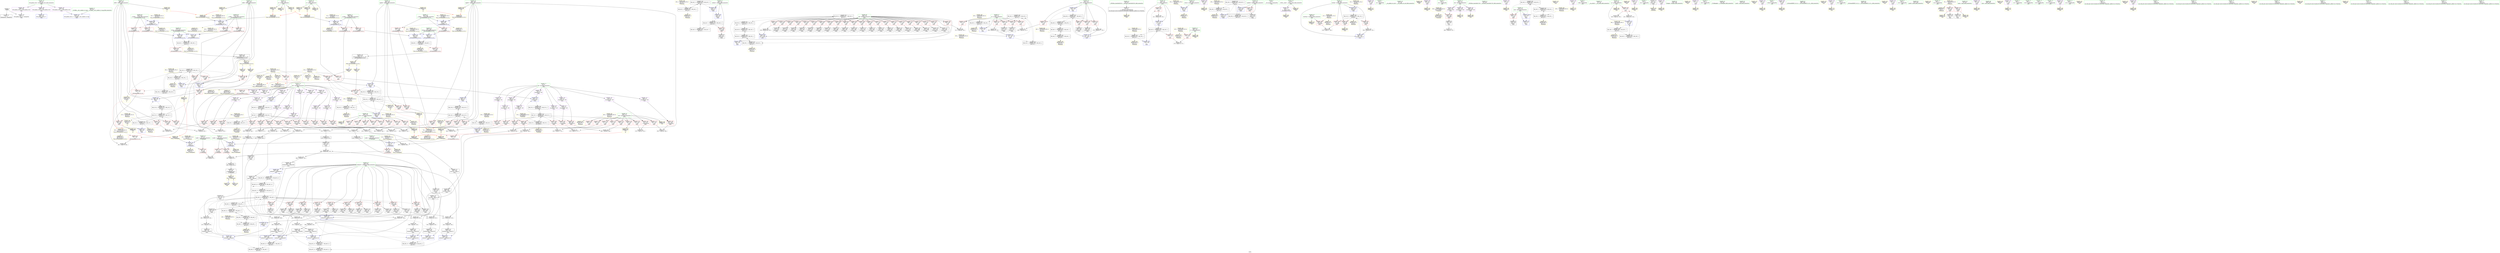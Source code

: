 digraph "SVFG" {
	label="SVFG";

	Node0x55713b55b2b0 [shape=record,color=grey,label="{NodeID: 0\nNullPtr}"];
	Node0x55713b55b2b0 -> Node0x55713b590e70[style=solid];
	Node0x55713b55b2b0 -> Node0x55713b5a0a30[style=solid];
	Node0x55713b5da650 [shape=record,color=yellow,style=double,label="{NodeID: 609\nRETMU(68V_3)\npts\{596 \}\nFun[_ZSt3maxIiERKT_S2_S2_]}"];
	Node0x55713b5c9350 [shape=record,color=black,label="{NodeID: 526\nMR_44V_3 = PHI(MR_44V_4, MR_44V_2, )\npts\{131 \}\n}"];
	Node0x55713b5c9350 -> Node0x55713b5a1eb0[style=dashed];
	Node0x55713b5c9350 -> Node0x55713b5c7050[style=dashed];
	Node0x55713b5c9350 -> Node0x55713b5d1550[style=dashed];
	Node0x55713b5a8910 [shape=record,color=yellow,style=double,label="{NodeID: 443\nFPARM(568)\nFun[_ZSt3minIiERKT_S2_S2_]}"];
	Node0x55713b5a8910 -> Node0x55713b5a2c80[style=solid];
	Node0x55713b5a2870 [shape=record,color=blue,label="{NodeID: 360\n134\<--485\nnotbird57\<--frombool167\nmain\n}"];
	Node0x55713b5a2870 -> Node0x55713b5cf750[style=dashed];
	Node0x55713b59e4a0 [shape=record,color=red,label="{NodeID: 277\n511\<--136\n\<--i58\nmain\n}"];
	Node0x55713b59e4a0 -> Node0x55713b595150[style=solid];
	Node0x55713b592250 [shape=record,color=red,label="{NodeID: 194\n81\<--71\n\<--x.addr\n_Z7inRangeiii\n}"];
	Node0x55713b592250 -> Node0x55713b5adca0[style=solid];
	Node0x55713b58f9e0 [shape=record,color=black,label="{NodeID: 111\n419\<--418\nconv123\<--cmp122\nmain\n}"];
	Node0x55713b58f9e0 -> Node0x55713b5aafa0[style=solid];
	Node0x55713b56e1d0 [shape=record,color=green,label="{NodeID: 28\n10\<--11\nwN\<--wN_field_insensitive\nGlob }"];
	Node0x55713b56e1d0 -> Node0x55713b596190[style=solid];
	Node0x55713b56e1d0 -> Node0x55713b596260[style=solid];
	Node0x55713b56e1d0 -> Node0x55713b596330[style=solid];
	Node0x55713b56e1d0 -> Node0x55713b596400[style=solid];
	Node0x55713b56e1d0 -> Node0x55713b5964d0[style=solid];
	Node0x55713b56e1d0 -> Node0x55713b5965a0[style=solid];
	Node0x55713b56e1d0 -> Node0x55713b596670[style=solid];
	Node0x55713b56e1d0 -> Node0x55713b596740[style=solid];
	Node0x55713b56e1d0 -> Node0x55713b596810[style=solid];
	Node0x55713b56e1d0 -> Node0x55713b5968e0[style=solid];
	Node0x55713b56e1d0 -> Node0x55713b5969b0[style=solid];
	Node0x55713b56e1d0 -> Node0x55713b596a80[style=solid];
	Node0x55713b56e1d0 -> Node0x55713b596b50[style=solid];
	Node0x55713b56e1d0 -> Node0x55713b596c20[style=solid];
	Node0x55713b5dbf60 [shape=record,color=yellow,style=double,label="{NodeID: 637\nRETMU(44V_2)\npts\{131 \}\nFun[main]}"];
	Node0x55713b5d1f50 [shape=record,color=black,label="{NodeID: 554\nMR_48V_24 = PHI(MR_48V_4, MR_48V_3, )\npts\{135 \}\n}"];
	Node0x55713b5d1f50 -> Node0x55713b5c9d50[style=dashed];
	Node0x55713b5ac920 [shape=record,color=grey,label="{NodeID: 471\n411 = cmp(409, 410, )\n}"];
	Node0x55713b5982e0 [shape=record,color=yellow,style=double,label="{NodeID: 388\nAPARM(51)\nCS[]}"];
	Node0x55713b59fb60 [shape=record,color=red,label="{NodeID: 305\n514\<--513\n\<--arrayidx184\nmain\n}"];
	Node0x55713b59fb60 -> Node0x55713b59a730[style=solid];
	Node0x55713b593910 [shape=record,color=red,label="{NodeID: 222\n230\<--114\n\<--i\nmain\n}"];
	Node0x55713b593910 -> Node0x55713b5ac020[style=solid];
	Node0x55713b5953c0 [shape=record,color=black,label="{NodeID: 139\n527\<--526\ntobool192\<--\nmain\n}"];
	Node0x55713b58fef0 [shape=record,color=green,label="{NodeID: 56\n128\<--129\nw25\<--w25_field_insensitive\nmain\n}"];
	Node0x55713b58fef0 -> Node0x55713b59c280[style=solid];
	Node0x55713b58fef0 -> Node0x55713b59c350[style=solid];
	Node0x55713b58fef0 -> Node0x55713b59c420[style=solid];
	Node0x55713b58fef0 -> Node0x55713b59c4f0[style=solid];
	Node0x55713b58fef0 -> Node0x55713b59c5c0[style=solid];
	Node0x55713b58fef0 -> Node0x55713b59c690[style=solid];
	Node0x55713b58fef0 -> Node0x55713b59c760[style=solid];
	Node0x55713b58fef0 -> Node0x55713b59c830[style=solid];
	Node0x55713b58fef0 -> Node0x55713b598a30[style=solid];
	Node0x55713b5d8470 [shape=record,color=yellow,style=double,label="{NodeID: 582\n10V_1 = ENCHI(MR_10V_0)\npts\{95 \}\nFun[main]}"];
	Node0x55713b5d8470 -> Node0x55713b5a0da0[style=dashed];
	Node0x55713b59b330 [shape=record,color=grey,label="{NodeID: 499\n433 = cmp(431, 432, )\n}"];
	Node0x55713b5999a0 [shape=record,color=yellow,style=double,label="{NodeID: 416\nAPARM(303)\nCS[]}"];
	Node0x55713b5a1280 [shape=record,color=blue,label="{NodeID: 333\n110\<--139\nm\<--\nmain\n}"];
	Node0x55713b5a1280 -> Node0x55713b5cd950[style=dashed];
	Node0x55713b59ceb0 [shape=record,color=red,label="{NodeID: 250\n389\<--134\n\<--notbird57\nmain\n}"];
	Node0x55713b59ceb0 -> Node0x55713b58f500[style=solid];
	Node0x55713b59ceb0 -> Node0x55713b58f5d0[style=solid];
	Node0x55713b596a80 [shape=record,color=purple,label="{NodeID: 167\n474\<--10\narrayidx159\<--wN\nmain\n}"];
	Node0x55713b596a80 -> Node0x55713b59f8f0[style=solid];
	Node0x55713b5916f0 [shape=record,color=black,label="{NodeID: 84\n251\<--250\ntobool27\<--\nmain\n}"];
	Node0x55713b57b9c0 [shape=record,color=green,label="{NodeID: 1\n7\<--1\n__dso_handle\<--dummyObj\nGlob }"];
	Node0x55713b5da760 [shape=record,color=yellow,style=double,label="{NodeID: 610\nRETMU(70V_2)\npts\{598 \}\nFun[_ZSt3maxIiERKT_S2_S2_]}"];
	Node0x55713b5c9850 [shape=record,color=black,label="{NodeID: 527\nMR_46V_3 = PHI(MR_46V_4, MR_46V_2, )\npts\{133 \}\n}"];
	Node0x55713b5c9850 -> Node0x55713b5a1f80[style=dashed];
	Node0x55713b5c9850 -> Node0x55713b5c7550[style=dashed];
	Node0x55713b5c9850 -> Node0x55713b5d1a50[style=dashed];
	Node0x55713b5a8a30 [shape=record,color=yellow,style=double,label="{NodeID: 444\nFPARM(569)\nFun[_ZSt3minIiERKT_S2_S2_]}"];
	Node0x55713b5a8a30 -> Node0x55713b5a2d50[style=solid];
	Node0x55713b5a2940 [shape=record,color=blue,label="{NodeID: 361\n134\<--507\nnotbird57\<--frombool181\nmain\n}"];
	Node0x55713b5a2940 -> Node0x55713b5c3c30[style=dashed];
	Node0x55713b59e570 [shape=record,color=red,label="{NodeID: 278\n518\<--136\n\<--i58\nmain\n}"];
	Node0x55713b59e570 -> Node0x55713b595220[style=solid];
	Node0x55713b592320 [shape=record,color=red,label="{NodeID: 195\n84\<--71\n\<--x.addr\n_Z7inRangeiii\n}"];
	Node0x55713b592320 -> Node0x55713b5ac7a0[style=solid];
	Node0x55713b58fab0 [shape=record,color=black,label="{NodeID: 112\n421\<--420\ntobool124\<--\nmain\n}"];
	Node0x55713b56e2d0 [shape=record,color=green,label="{NodeID: 29\n38\<--42\nllvm.global_ctors\<--llvm.global_ctors_field_insensitive\nGlob }"];
	Node0x55713b56e2d0 -> Node0x55713b5979f0[style=solid];
	Node0x55713b56e2d0 -> Node0x55713b597af0[style=solid];
	Node0x55713b56e2d0 -> Node0x55713b597bf0[style=solid];
	Node0x55713b5dc040 [shape=record,color=yellow,style=double,label="{NodeID: 638\nRETMU(46V_2)\npts\{133 \}\nFun[main]}"];
	Node0x55713b5c3550 [shape=record,color=black,label="{NodeID: 555\nMR_50V_8 = PHI(MR_50V_4, MR_50V_3, )\npts\{137 \}\n}"];
	Node0x55713b5c3550 -> Node0x55713b5ca250[style=dashed];
	Node0x55713b5acaa0 [shape=record,color=grey,label="{NodeID: 472\n176 = cmp(174, 175, )\n}"];
	Node0x55713b5983b0 [shape=record,color=yellow,style=double,label="{NodeID: 389\nAPARM(49)\nCS[]}"];
	Node0x55713b59fc30 [shape=record,color=red,label="{NodeID: 306\n521\<--520\n\<--arrayidx188\nmain\n}"];
	Node0x55713b59fc30 -> Node0x55713b5adb20[style=solid];
	Node0x55713b5939e0 [shape=record,color=red,label="{NodeID: 223\n215\<--116\n\<--h\nmain\n}"];
	Node0x55713b5939e0 -> Node0x55713b5a1aa0[style=solid];
	Node0x55713b595490 [shape=record,color=black,label="{NodeID: 140\n528\<--526\nconv193\<--\nmain\n}"];
	Node0x55713b595490 -> Node0x55713b5ab420[style=solid];
	Node0x55713b58ff80 [shape=record,color=green,label="{NodeID: 57\n130\<--131\nnotbird\<--notbird_field_insensitive\nmain\n}"];
	Node0x55713b58ff80 -> Node0x55713b59c900[style=solid];
	Node0x55713b58ff80 -> Node0x55713b5a1eb0[style=solid];
	Node0x55713b58ff80 -> Node0x55713b5a2050[style=solid];
	Node0x55713b5d8550 [shape=record,color=yellow,style=double,label="{NodeID: 583\n12V_1 = ENCHI(MR_12V_0)\npts\{97 \}\nFun[main]}"];
	Node0x55713b5d8550 -> Node0x55713b592590[style=dashed];
	Node0x55713b5d8550 -> Node0x55713b5db160[style=dashed];
	Node0x55713b59b4b0 [shape=record,color=grey,label="{NodeID: 500\n404 = cmp(402, 403, )\n}"];
	Node0x55713b599a70 [shape=record,color=yellow,style=double,label="{NodeID: 417\nAPARM(545)\nCS[]}"];
	Node0x55713b5a1350 [shape=record,color=blue,label="{NodeID: 334\n112\<--171\nhasBird\<--\nmain\n}"];
	Node0x55713b5a1350 -> Node0x55713b5cde50[style=dashed];
	Node0x55713b59cf80 [shape=record,color=red,label="{NodeID: 251\n420\<--134\n\<--notbird57\nmain\n}"];
	Node0x55713b59cf80 -> Node0x55713b58fab0[style=solid];
	Node0x55713b59cf80 -> Node0x55713b58fb80[style=solid];
	Node0x55713b596b50 [shape=record,color=purple,label="{NodeID: 168\n490\<--10\narrayidx170\<--wN\nmain\n}"];
	Node0x55713b596b50 -> Node0x55713b59f9c0[style=solid];
	Node0x55713b5917c0 [shape=record,color=black,label="{NodeID: 85\n261\<--260\nidxprom33\<--\nmain\n}"];
	Node0x55713b5848c0 [shape=record,color=green,label="{NodeID: 2\n12\<--1\n.str\<--dummyObj\nGlob }"];
	Node0x55713b5da840 [shape=record,color=yellow,style=double,label="{NodeID: 611\nRETMU(72V_2)\npts\{600 \}\nFun[_ZSt3maxIiERKT_S2_S2_]}"];
	Node0x55713b5c9d50 [shape=record,color=black,label="{NodeID: 528\nMR_48V_3 = PHI(MR_48V_24, MR_48V_2, )\npts\{135 \}\n}"];
	Node0x55713b5c9d50 -> Node0x55713b5a21f0[style=dashed];
	Node0x55713b5c9d50 -> Node0x55713b5c7a50[style=dashed];
	Node0x55713b5c9d50 -> Node0x55713b5ca750[style=dashed];
	Node0x55713b5c9d50 -> Node0x55713b5d1f50[style=dashed];
	Node0x55713b5a8b50 [shape=record,color=yellow,style=double,label="{NodeID: 445\nFRet(67)\nFun[_Z7inRangeiii]|{<s0>18|<s1>19}}"];
	Node0x55713b5a8b50:s0 -> Node0x55713b5a8040[style=solid,color=blue];
	Node0x55713b5a8b50:s1 -> Node0x55713b5a80d0[style=solid,color=blue];
	Node0x55713b5a2a10 [shape=record,color=blue,label="{NodeID: 362\n134\<--531\nnotbird57\<--frombool196\nmain\n}"];
	Node0x55713b5a2a10 -> Node0x55713b5c3c30[style=dashed];
	Node0x55713b59e640 [shape=record,color=red,label="{NodeID: 279\n538\<--136\n\<--i58\nmain\n}"];
	Node0x55713b59e640 -> Node0x55713b5ab5a0[style=solid];
	Node0x55713b5923f0 [shape=record,color=red,label="{NodeID: 196\n80\<--73\n\<--l.addr\n_Z7inRangeiii\n}"];
	Node0x55713b5923f0 -> Node0x55713b5adca0[style=solid];
	Node0x55713b58fb80 [shape=record,color=black,label="{NodeID: 113\n422\<--420\nconv125\<--\nmain\n}"];
	Node0x55713b58fb80 -> Node0x55713b5aafa0[style=solid];
	Node0x55713b56e3d0 [shape=record,color=green,label="{NodeID: 30\n43\<--44\n__cxx_global_var_init\<--__cxx_global_var_init_field_insensitive\n}"];
	Node0x55713b5dc120 [shape=record,color=yellow,style=double,label="{NodeID: 639\nRETMU(48V_2)\npts\{135 \}\nFun[main]}"];
	Node0x55713b5c3a50 [shape=record,color=black,label="{NodeID: 556\nMR_68V_3 = PHI(MR_68V_4, MR_68V_2, )\npts\{596 \}\n}"];
	Node0x55713b5c3a50 -> Node0x55713b5a02b0[style=dashed];
	Node0x55713b5c3a50 -> Node0x55713b5da650[style=dashed];
	Node0x55713b5acc20 [shape=record,color=grey,label="{NodeID: 473\n418 = cmp(413, 417, )\n}"];
	Node0x55713b5acc20 -> Node0x55713b58f9e0[style=solid];
	Node0x55713b598480 [shape=record,color=yellow,style=double,label="{NodeID: 390\nAPARM(7)\nCS[]}"];
	Node0x55713b59fd00 [shape=record,color=red,label="{NodeID: 307\n590\<--570\n\<--retval\n_ZSt3minIiERKT_S2_S2_\n}"];
	Node0x55713b59fd00 -> Node0x55713b595700[style=solid];
	Node0x55713b593ab0 [shape=record,color=red,label="{NodeID: 224\n220\<--118\n\<--w\nmain\n}"];
	Node0x55713b593ab0 -> Node0x55713b5a1b70[style=solid];
	Node0x55713b595560 [shape=record,color=black,label="{NodeID: 141\n531\<--530\nfrombool196\<--tobool195\nmain\n}"];
	Node0x55713b595560 -> Node0x55713b5a2a10[style=solid];
	Node0x55713b590050 [shape=record,color=green,label="{NodeID: 58\n132\<--133\ni29\<--i29_field_insensitive\nmain\n}"];
	Node0x55713b590050 -> Node0x55713b59c9d0[style=solid];
	Node0x55713b590050 -> Node0x55713b59caa0[style=solid];
	Node0x55713b590050 -> Node0x55713b59cb70[style=solid];
	Node0x55713b590050 -> Node0x55713b59cc40[style=solid];
	Node0x55713b590050 -> Node0x55713b5a1f80[style=solid];
	Node0x55713b590050 -> Node0x55713b5a2120[style=solid];
	Node0x55713b5d8630 [shape=record,color=yellow,style=double,label="{NodeID: 584\n14V_1 = ENCHI(MR_14V_0)\npts\{99 \}\nFun[main]}"];
	Node0x55713b5d8630 -> Node0x55713b5a0e70[style=dashed];
	Node0x55713b59b630 [shape=record,color=grey,label="{NodeID: 501\n451 = cmp(450, 139, )\n}"];
	Node0x55713b59b630 -> Node0x55713b5945f0[style=solid];
	Node0x55713b599b40 [shape=record,color=yellow,style=double,label="{NodeID: 418\nAPARM(548)\nCS[]}"];
	Node0x55713b5a1420 [shape=record,color=blue,label="{NodeID: 335\n114\<--139\ni\<--\nmain\n}"];
	Node0x55713b5a1420 -> Node0x55713b5ce350[style=dashed];
	Node0x55713b59d050 [shape=record,color=red,label="{NodeID: 252\n435\<--134\n\<--notbird57\nmain\n}"];
	Node0x55713b59d050 -> Node0x55713b594110[style=solid];
	Node0x55713b59d050 -> Node0x55713b5941e0[style=solid];
	Node0x55713b596c20 [shape=record,color=purple,label="{NodeID: 169\n520\<--10\narrayidx188\<--wN\nmain\n}"];
	Node0x55713b596c20 -> Node0x55713b59fc30[style=solid];
	Node0x55713b591890 [shape=record,color=black,label="{NodeID: 86\n268\<--267\nidxprom36\<--\nmain\n}"];
	Node0x55713b570d10 [shape=record,color=green,label="{NodeID: 3\n14\<--1\n.str.1\<--dummyObj\nGlob }"];
	Node0x55713b5da920 [shape=record,color=yellow,style=double,label="{NodeID: 612\nRETMU(74V_1)\npts\{105 109 \}\nFun[_ZSt3maxIiERKT_S2_S2_]}"];
	Node0x55713b5ca250 [shape=record,color=black,label="{NodeID: 529\nMR_50V_3 = PHI(MR_50V_8, MR_50V_2, )\npts\{137 \}\n}"];
	Node0x55713b5ca250 -> Node0x55713b5a22c0[style=dashed];
	Node0x55713b5ca250 -> Node0x55713b5c7f50[style=dashed];
	Node0x55713b5ca250 -> Node0x55713b5cac50[style=dashed];
	Node0x55713b5ca250 -> Node0x55713b5c3550[style=dashed];
	Node0x55713b5a9080 [shape=record,color=yellow,style=double,label="{NodeID: 446\nFRet(592)\nFun[_ZSt3maxIiERKT_S2_S2_]|{<s0>10|<s1>12}}"];
	Node0x55713b5a9080:s0 -> Node0x55713b5a7d70[style=solid,color=blue];
	Node0x55713b5a9080:s1 -> Node0x55713b5a7e90[style=solid,color=blue];
	Node0x55713b5a2ae0 [shape=record,color=blue,label="{NodeID: 363\n136\<--539\ni58\<--inc202\nmain\n}"];
	Node0x55713b5a2ae0 -> Node0x55713b5cb650[style=dashed];
	Node0x55713b59e710 [shape=record,color=red,label="{NodeID: 280\n184\<--183\n\<--arrayidx\nmain\n}"];
	Node0x55713b59e710 -> Node0x55713b5913b0[style=solid];
	Node0x55713b5924c0 [shape=record,color=red,label="{NodeID: 197\n85\<--75\n\<--r.addr\n_Z7inRangeiii\n}"];
	Node0x55713b5924c0 -> Node0x55713b5ac7a0[style=solid];
	Node0x55713b58fc50 [shape=record,color=black,label="{NodeID: 114\n425\<--424\nfrombool128\<--tobool127\nmain\n}"];
	Node0x55713b58fc50 -> Node0x55713b5a2600[style=solid];
	Node0x55713b56e4d0 [shape=record,color=green,label="{NodeID: 31\n47\<--48\n_ZNSt8ios_base4InitC1Ev\<--_ZNSt8ios_base4InitC1Ev_field_insensitive\n}"];
	Node0x55713b5dc200 [shape=record,color=yellow,style=double,label="{NodeID: 640\nRETMU(50V_2)\npts\{137 \}\nFun[main]}"];
	Node0x55713b5c3b40 [shape=record,color=black,label="{NodeID: 557\nMR_44V_7 = PHI(MR_44V_6, MR_44V_5, )\npts\{131 \}\n}"];
	Node0x55713b5c3b40 -> Node0x55713b59c900[style=dashed];
	Node0x55713b5c3b40 -> Node0x55713b5d1550[style=dashed];
	Node0x55713b5acda0 [shape=record,color=grey,label="{NodeID: 474\n186 = cmp(185, 187, )\n}"];
	Node0x55713b598550 [shape=record,color=yellow,style=double,label="{NodeID: 391\nAPARM(235)\nCS[]}"];
	Node0x55713b59fdd0 [shape=record,color=red,label="{NodeID: 308\n580\<--572\n\<--__a.addr\n_ZSt3minIiERKT_S2_S2_\n}"];
	Node0x55713b59fdd0 -> Node0x55713b5a01e0[style=solid];
	Node0x55713b593b80 [shape=record,color=red,label="{NodeID: 225\n194\<--122\n\<--bird\nmain\n}"];
	Node0x55713b593b80 -> Node0x55713b591480[style=solid];
	Node0x55713b595630 [shape=record,color=black,label="{NodeID: 142\n543\<--542\ntobool204\<--\nmain\n}"];
	Node0x55713b590120 [shape=record,color=green,label="{NodeID: 59\n134\<--135\nnotbird57\<--notbird57_field_insensitive\nmain\n}"];
	Node0x55713b590120 -> Node0x55713b59cd10[style=solid];
	Node0x55713b590120 -> Node0x55713b59cde0[style=solid];
	Node0x55713b590120 -> Node0x55713b59ceb0[style=solid];
	Node0x55713b590120 -> Node0x55713b59cf80[style=solid];
	Node0x55713b590120 -> Node0x55713b59d050[style=solid];
	Node0x55713b590120 -> Node0x55713b59d120[style=solid];
	Node0x55713b590120 -> Node0x55713b59d1f0[style=solid];
	Node0x55713b590120 -> Node0x55713b59d2c0[style=solid];
	Node0x55713b590120 -> Node0x55713b59d390[style=solid];
	Node0x55713b590120 -> Node0x55713b59d460[style=solid];
	Node0x55713b590120 -> Node0x55713b5a21f0[style=solid];
	Node0x55713b590120 -> Node0x55713b5a2390[style=solid];
	Node0x55713b590120 -> Node0x55713b5a2460[style=solid];
	Node0x55713b590120 -> Node0x55713b5a2530[style=solid];
	Node0x55713b590120 -> Node0x55713b5a2600[style=solid];
	Node0x55713b590120 -> Node0x55713b5a26d0[style=solid];
	Node0x55713b590120 -> Node0x55713b5a27a0[style=solid];
	Node0x55713b590120 -> Node0x55713b5a2870[style=solid];
	Node0x55713b590120 -> Node0x55713b5a2940[style=solid];
	Node0x55713b590120 -> Node0x55713b5a2a10[style=solid];
	Node0x55713b5d8710 [shape=record,color=yellow,style=double,label="{NodeID: 585\n16V_1 = ENCHI(MR_16V_0)\npts\{101 \}\nFun[main]}"];
	Node0x55713b5d8710 -> Node0x55713b5928d0[style=dashed];
	Node0x55713b5d8710 -> Node0x55713b5db320[style=dashed];
	Node0x55713b59b7b0 [shape=record,color=grey,label="{NodeID: 502\n476 = cmp(471, 475, )\n}"];
	Node0x55713b59b7b0 -> Node0x55713b5a9ec0[style=solid];
	Node0x55713b599c10 [shape=record,color=yellow,style=double,label="{NodeID: 419\nARet(151)\nCS[]}"];
	Node0x55713b5a14f0 [shape=record,color=blue,label="{NodeID: 336\n122\<--182\nbird\<--\nmain\n}"];
	Node0x55713b5a14f0 -> Node0x55713b5a15c0[style=dashed];
	Node0x55713b5a14f0 -> Node0x55713b5d0b50[style=dashed];
	Node0x55713b59d120 [shape=record,color=red,label="{NodeID: 253\n447\<--134\n\<--notbird57\nmain\n}"];
	Node0x55713b59d120 -> Node0x55713b594450[style=solid];
	Node0x55713b59d120 -> Node0x55713b594520[style=solid];
	Node0x55713b596cf0 [shape=record,color=purple,label="{NodeID: 170\n141\<--12\n\<--.str\nmain\n}"];
	Node0x55713b596cf0 -> Node0x55713b5a37e0[style=solid];
	Node0x55713b591960 [shape=record,color=black,label="{NodeID: 87\n282\<--281\ntobool44\<--\nmain\n}"];
	Node0x55713b570da0 [shape=record,color=green,label="{NodeID: 4\n16\<--1\nstdin\<--dummyObj\nGlob }"];
	Node0x55713b5daa00 [shape=record,color=yellow,style=double,label="{NodeID: 613\nRETMU(66V_1)\npts\{117 119 \}\nFun[_ZSt3maxIiERKT_S2_S2_]}"];
	Node0x55713b5ca750 [shape=record,color=black,label="{NodeID: 530\nMR_48V_4 = PHI(MR_48V_6, MR_48V_3, )\npts\{135 \}\n}"];
	Node0x55713b5ca750 -> Node0x55713b5d1f50[style=dashed];
	Node0x55713b5a91a0 [shape=record,color=yellow,style=double,label="{NodeID: 447\nFRet(567)\nFun[_ZSt3minIiERKT_S2_S2_]|{<s0>9|<s1>11}}"];
	Node0x55713b5a91a0:s0 -> Node0x55713b5a7ce0[style=solid,color=blue];
	Node0x55713b5a91a0:s1 -> Node0x55713b5a7e00[style=solid,color=blue];
	Node0x55713b5a2bb0 [shape=record,color=blue,label="{NodeID: 364\n98\<--556\ntestInd\<--inc213\nmain\n}"];
	Node0x55713b5a2bb0 -> Node0x55713b5c3e50[style=dashed];
	Node0x55713b59e7e0 [shape=record,color=red,label="{NodeID: 281\n201\<--198\n\<--call12\nmain\n}"];
	Node0x55713b59e7e0 -> Node0x55713b5a1760[style=solid];
	Node0x55713b592590 [shape=record,color=red,label="{NodeID: 198\n158\<--96\n\<--testNum\nmain\n}"];
	Node0x55713b592590 -> Node0x55713b5ac620[style=solid];
	Node0x55713b58fd20 [shape=record,color=black,label="{NodeID: 115\n429\<--428\nidxprom130\<--\nmain\n}"];
	Node0x55713b56e5d0 [shape=record,color=green,label="{NodeID: 32\n53\<--54\n__cxa_atexit\<--__cxa_atexit_field_insensitive\n}"];
	Node0x55713b5dc310 [shape=record,color=yellow,style=double,label="{NodeID: 641\nRETMU(52V_2)\npts\{90000 \}\nFun[main]}"];
	Node0x55713b5c3c30 [shape=record,color=black,label="{NodeID: 558\nMR_48V_22 = PHI(MR_48V_23, MR_48V_21, )\npts\{135 \}\n}"];
	Node0x55713b5c3c30 -> Node0x55713b5cf750[style=dashed];
	Node0x55713b5acf20 [shape=record,color=grey,label="{NodeID: 475\n369 = cmp(368, 139, )\n}"];
	Node0x55713b5acf20 -> Node0x55713b58f1c0[style=solid];
	Node0x55713b598620 [shape=record,color=yellow,style=double,label="{NodeID: 392\nAPARM(234)\nCS[]}"];
	Node0x55713b59fea0 [shape=record,color=red,label="{NodeID: 309\n587\<--572\n\<--__a.addr\n_ZSt3minIiERKT_S2_S2_\n}"];
	Node0x55713b59fea0 -> Node0x55713b5a2ef0[style=solid];
	Node0x55713b593c50 [shape=record,color=red,label="{NodeID: 226\n242\<--124\n\<--p\nmain\n}"];
	Node0x55713b593c50 -> Node0x55713b5ac320[style=solid];
	Node0x55713b593c50 -> Node0x55713b59a430[style=solid];
	Node0x55713b595700 [shape=record,color=black,label="{NodeID: 143\n567\<--590\n_ZSt3minIiERKT_S2_S2__ret\<--\n_ZSt3minIiERKT_S2_S2_\n}"];
	Node0x55713b595700 -> Node0x55713b5a91a0[style=solid];
	Node0x55713b5901f0 [shape=record,color=green,label="{NodeID: 60\n136\<--137\ni58\<--i58_field_insensitive\nmain\n}"];
	Node0x55713b5901f0 -> Node0x55713b59d530[style=solid];
	Node0x55713b5901f0 -> Node0x55713b59d600[style=solid];
	Node0x55713b5901f0 -> Node0x55713b59d6d0[style=solid];
	Node0x55713b5901f0 -> Node0x55713b59d7a0[style=solid];
	Node0x55713b5901f0 -> Node0x55713b59d870[style=solid];
	Node0x55713b5901f0 -> Node0x55713b59d940[style=solid];
	Node0x55713b5901f0 -> Node0x55713b59da10[style=solid];
	Node0x55713b5901f0 -> Node0x55713b59dae0[style=solid];
	Node0x55713b5901f0 -> Node0x55713b59dbb0[style=solid];
	Node0x55713b5901f0 -> Node0x55713b59dc80[style=solid];
	Node0x55713b5901f0 -> Node0x55713b59dd50[style=solid];
	Node0x55713b5901f0 -> Node0x55713b59de20[style=solid];
	Node0x55713b5901f0 -> Node0x55713b59def0[style=solid];
	Node0x55713b5901f0 -> Node0x55713b59dfc0[style=solid];
	Node0x55713b5901f0 -> Node0x55713b59e090[style=solid];
	Node0x55713b5901f0 -> Node0x55713b59e160[style=solid];
	Node0x55713b5901f0 -> Node0x55713b59e230[style=solid];
	Node0x55713b5901f0 -> Node0x55713b59e300[style=solid];
	Node0x55713b5901f0 -> Node0x55713b59e3d0[style=solid];
	Node0x55713b5901f0 -> Node0x55713b59e4a0[style=solid];
	Node0x55713b5901f0 -> Node0x55713b59e570[style=solid];
	Node0x55713b5901f0 -> Node0x55713b59e640[style=solid];
	Node0x55713b5901f0 -> Node0x55713b5a22c0[style=solid];
	Node0x55713b5901f0 -> Node0x55713b5a2ae0[style=solid];
	Node0x55713b5d87f0 [shape=record,color=yellow,style=double,label="{NodeID: 586\n18V_1 = ENCHI(MR_18V_0)\npts\{103 \}\nFun[main]}"];
	Node0x55713b5d87f0 -> Node0x55713b5c4350[style=dashed];
	Node0x55713b59b930 [shape=record,color=grey,label="{NodeID: 503\n378 = cmp(373, 377, )\n}"];
	Node0x55713b599ca0 [shape=record,color=yellow,style=double,label="{NodeID: 420\nARet(180)\nCS[]}"];
	Node0x55713b5a15c0 [shape=record,color=blue,label="{NodeID: 337\n122\<--171\nbird\<--\nmain\n}"];
	Node0x55713b5a15c0 -> Node0x55713b5d0b50[style=dashed];
	Node0x55713b59d1f0 [shape=record,color=red,label="{NodeID: 254\n480\<--134\n\<--notbird57\nmain\n}"];
	Node0x55713b59d1f0 -> Node0x55713b594a00[style=solid];
	Node0x55713b59d1f0 -> Node0x55713b594ad0[style=solid];
	Node0x55713b596dc0 [shape=record,color=purple,label="{NodeID: 171\n142\<--14\n\<--.str.1\nmain\n}"];
	Node0x55713b596dc0 -> Node0x55713b5a38b0[style=solid];
	Node0x55713b591a30 [shape=record,color=black,label="{NodeID: 88\n314\<--313\nidxprom62\<--\nmain\n}"];
	Node0x55713b570e30 [shape=record,color=green,label="{NodeID: 5\n17\<--1\n.str.2\<--dummyObj\nGlob }"];
	Node0x55713b5daae0 [shape=record,color=yellow,style=double,label="{NodeID: 614\nRETMU(58V_3)\npts\{571 \}\nFun[_ZSt3minIiERKT_S2_S2_]}"];
	Node0x55713b5cac50 [shape=record,color=black,label="{NodeID: 531\nMR_50V_4 = PHI(MR_50V_6, MR_50V_3, )\npts\{137 \}\n}"];
	Node0x55713b5cac50 -> Node0x55713b5c3550[style=dashed];
	Node0x55713b5a92c0 [shape=record,color=yellow,style=double,label="{NodeID: 448\nFRet(93)\nFun[main]}"];
	Node0x55713b5a2c80 [shape=record,color=blue,label="{NodeID: 365\n572\<--568\n__a.addr\<--__a\n_ZSt3minIiERKT_S2_S2_\n}"];
	Node0x55713b5a2c80 -> Node0x55713b59fdd0[style=dashed];
	Node0x55713b5a2c80 -> Node0x55713b59fea0[style=dashed];
	Node0x55713b5a2c80 -> Node0x55713b5dabf0[style=dashed];
	Node0x55713b59e8b0 [shape=record,color=red,label="{NodeID: 282\n206\<--203\n\<--call13\nmain\n}"];
	Node0x55713b59e8b0 -> Node0x55713b5a1830[style=solid];
	Node0x55713b592660 [shape=record,color=red,label="{NodeID: 199\n157\<--98\n\<--testInd\nmain\n}"];
	Node0x55713b592660 -> Node0x55713b5ac620[style=solid];
	Node0x55713b594110 [shape=record,color=black,label="{NodeID: 116\n436\<--435\ntobool134\<--\nmain\n}"];
	Node0x55713b56e6d0 [shape=record,color=green,label="{NodeID: 33\n52\<--58\n_ZNSt8ios_base4InitD1Ev\<--_ZNSt8ios_base4InitD1Ev_field_insensitive\n}"];
	Node0x55713b56e6d0 -> Node0x55713b590f70[style=solid];
	Node0x55713b5dc3f0 [shape=record,color=yellow,style=double,label="{NodeID: 642\nRETMU(54V_2)\npts\{110000 \}\nFun[main]}"];
	Node0x55713b5d4090 [shape=record,color=black,label="{NodeID: 559\nMR_18V_6 = PHI(MR_18V_4, MR_18V_5, )\npts\{103 \}\n}"];
	Node0x55713b5d4090 -> Node0x55713b5cc550[style=dashed];
	Node0x55713b5ad0a0 [shape=record,color=grey,label="{NodeID: 476\n332 = cmp(327, 331, )\n}"];
	Node0x55713b5986f0 [shape=record,color=yellow,style=double,label="{NodeID: 393\nAPARM(239)\nCS[]}"];
	Node0x55713b59ff70 [shape=record,color=red,label="{NodeID: 310\n578\<--574\n\<--__b.addr\n_ZSt3minIiERKT_S2_S2_\n}"];
	Node0x55713b59ff70 -> Node0x55713b5a0110[style=solid];
	Node0x55713b593d20 [shape=record,color=red,label="{NodeID: 227\n264\<--126\n\<--h24\nmain\n}"];
	Node0x55713b593d20 -> Node0x55713b5ad220[style=solid];
	Node0x55713b5957d0 [shape=record,color=black,label="{NodeID: 144\n592\<--615\n_ZSt3maxIiERKT_S2_S2__ret\<--\n_ZSt3maxIiERKT_S2_S2_\n}"];
	Node0x55713b5957d0 -> Node0x55713b5a9080[style=solid];
	Node0x55713b5902c0 [shape=record,color=green,label="{NodeID: 61\n144\<--145\nfreopen\<--freopen_field_insensitive\n}"];
	Node0x55713b5d88d0 [shape=record,color=yellow,style=double,label="{NodeID: 587\n20V_1 = ENCHI(MR_20V_0)\npts\{105 \}\nFun[main]}"];
	Node0x55713b5d88d0 -> Node0x55713b5c4850[style=dashed];
	Node0x55713b59bab0 [shape=record,color=grey,label="{NodeID: 504\n363 = cmp(358, 362, )\n}"];
	Node0x55713b59bab0 -> Node0x55713b58ef50[style=solid];
	Node0x55713b599d30 [shape=record,color=yellow,style=double,label="{NodeID: 421\nARet(162)\nCS[]}"];
	Node0x55713b5a1690 [shape=record,color=blue,label="{NodeID: 338\n112\<--182\nhasBird\<--\nmain\n}"];
	Node0x55713b5a1690 -> Node0x55713b5d5960[style=dashed];
	Node0x55713b59d2c0 [shape=record,color=red,label="{NodeID: 255\n502\<--134\n\<--notbird57\nmain\n}"];
	Node0x55713b59d2c0 -> Node0x55713b594ee0[style=solid];
	Node0x55713b59d2c0 -> Node0x55713b594fb0[style=solid];
	Node0x55713b596e90 [shape=record,color=purple,label="{NodeID: 172\n147\<--17\n\<--.str.2\nmain\n}"];
	Node0x55713b596e90 -> Node0x55713b5a3a50[style=solid];
	Node0x55713b591b00 [shape=record,color=black,label="{NodeID: 89\n321\<--320\nidxprom66\<--\nmain\n}"];
	Node0x55713b570ec0 [shape=record,color=green,label="{NodeID: 6\n19\<--1\n.str.3\<--dummyObj\nGlob }"];
	Node0x55713b5dabf0 [shape=record,color=yellow,style=double,label="{NodeID: 615\nRETMU(60V_2)\npts\{573 \}\nFun[_ZSt3minIiERKT_S2_S2_]}"];
	Node0x55713b5cb150 [shape=record,color=black,label="{NodeID: 532\nMR_48V_6 = PHI(MR_48V_12, MR_48V_5, )\npts\{135 \}\n}"];
	Node0x55713b5cb150 -> Node0x55713b59cd10[style=dashed];
	Node0x55713b5cb150 -> Node0x55713b59cde0[style=dashed];
	Node0x55713b5cb150 -> Node0x55713b59ceb0[style=dashed];
	Node0x55713b5cb150 -> Node0x55713b59cf80[style=dashed];
	Node0x55713b5cb150 -> Node0x55713b59d050[style=dashed];
	Node0x55713b5cb150 -> Node0x55713b59d120[style=dashed];
	Node0x55713b5cb150 -> Node0x55713b59d1f0[style=dashed];
	Node0x55713b5cb150 -> Node0x55713b59d2c0[style=dashed];
	Node0x55713b5cb150 -> Node0x55713b59d390[style=dashed];
	Node0x55713b5cb150 -> Node0x55713b59d460[style=dashed];
	Node0x55713b5cb150 -> Node0x55713b5a2390[style=dashed];
	Node0x55713b5cb150 -> Node0x55713b5a2460[style=dashed];
	Node0x55713b5cb150 -> Node0x55713b5a2530[style=dashed];
	Node0x55713b5cb150 -> Node0x55713b5a2600[style=dashed];
	Node0x55713b5cb150 -> Node0x55713b5a26d0[style=dashed];
	Node0x55713b5cb150 -> Node0x55713b5a27a0[style=dashed];
	Node0x55713b5cb150 -> Node0x55713b5a2870[style=dashed];
	Node0x55713b5cb150 -> Node0x55713b5a2940[style=dashed];
	Node0x55713b5cb150 -> Node0x55713b5a2a10[style=dashed];
	Node0x55713b5cb150 -> Node0x55713b5ca750[style=dashed];
	Node0x55713b5a9380 [shape=record,color=black,label="{NodeID: 449\n524 = PHI(89, 522, )\n}"];
	Node0x55713b5a9380 -> Node0x55713b5952f0[style=solid];
	Node0x55713b5a2d50 [shape=record,color=blue,label="{NodeID: 366\n574\<--569\n__b.addr\<--__b\n_ZSt3minIiERKT_S2_S2_\n}"];
	Node0x55713b5a2d50 -> Node0x55713b59ff70[style=dashed];
	Node0x55713b5a2d50 -> Node0x55713b5a0040[style=dashed];
	Node0x55713b5a2d50 -> Node0x55713b5dacd0[style=dashed];
	Node0x55713b59e980 [shape=record,color=red,label="{NodeID: 283\n209\<--208\n\<--call14\nmain\n}"];
	Node0x55713b59e980 -> Node0x55713b5a1900[style=solid];
	Node0x55713b592730 [shape=record,color=red,label="{NodeID: 200\n234\<--98\n\<--testInd\nmain\n}"];
	Node0x55713b592730 -> Node0x55713b598620[style=solid];
	Node0x55713b5941e0 [shape=record,color=black,label="{NodeID: 117\n437\<--435\nfrombool136\<--\nmain\n}"];
	Node0x55713b5941e0 -> Node0x55713b5a26d0[style=solid];
	Node0x55713b56e7d0 [shape=record,color=green,label="{NodeID: 34\n65\<--66\n_Z7inRangeiii\<--_Z7inRangeiii_field_insensitive\n}"];
	Node0x55713b5dc4d0 [shape=record,color=yellow,style=double,label="{NodeID: 643\nRETMU(56V_1)\npts\{1210000 \}\nFun[main]}"];
	Node0x55713b5d4560 [shape=record,color=black,label="{NodeID: 560\nMR_20V_6 = PHI(MR_20V_4, MR_20V_5, )\npts\{105 \}\n}"];
	Node0x55713b5d4560 -> Node0x55713b5cca50[style=dashed];
	Node0x55713b5ad220 [shape=record,color=grey,label="{NodeID: 477\n265 = cmp(263, 264, )\n}"];
	Node0x55713b5987c0 [shape=record,color=yellow,style=double,label="{NodeID: 394\nAPARM(124)\nCS[]}"];
	Node0x55713b5a0040 [shape=record,color=red,label="{NodeID: 311\n584\<--574\n\<--__b.addr\n_ZSt3minIiERKT_S2_S2_\n}"];
	Node0x55713b5a0040 -> Node0x55713b5a2e20[style=solid];
	Node0x55713b593df0 [shape=record,color=red,label="{NodeID: 228\n293\<--126\n\<--h24\nmain\n}"];
	Node0x55713b593df0 -> Node0x55713b5994c0[style=solid];
	Node0x55713b5958a0 [shape=record,color=purple,label="{NodeID: 145\n49\<--4\n\<--_ZStL8__ioinit\n__cxx_global_var_init\n}"];
	Node0x55713b5958a0 -> Node0x55713b5983b0[style=solid];
	Node0x55713b590390 [shape=record,color=green,label="{NodeID: 62\n152\<--153\nscanf\<--scanf_field_insensitive\n}"];
	Node0x55713b5d89b0 [shape=record,color=yellow,style=double,label="{NodeID: 588\n22V_1 = ENCHI(MR_22V_0)\npts\{107 \}\nFun[main]}"];
	Node0x55713b5d89b0 -> Node0x55713b5c4d50[style=dashed];
	Node0x55713b59bc30 [shape=record,color=grey,label="{NodeID: 505\n445 = cmp(440, 444, )\n}"];
	Node0x55713b59bc30 -> Node0x55713b594380[style=solid];
	Node0x55713b599dc0 [shape=record,color=yellow,style=double,label="{NodeID: 422\nARet(50)\nCS[]}"];
	Node0x55713b5a1760 [shape=record,color=blue,label="{NodeID: 339\n102\<--201\nleftH\<--\nmain\n}"];
	Node0x55713b5a1760 -> Node0x55713b59e980[style=dashed];
	Node0x55713b5a1760 -> Node0x55713b5d4090[style=dashed];
	Node0x55713b59d390 [shape=record,color=red,label="{NodeID: 256\n526\<--134\n\<--notbird57\nmain\n}"];
	Node0x55713b59d390 -> Node0x55713b5953c0[style=solid];
	Node0x55713b59d390 -> Node0x55713b595490[style=solid];
	Node0x55713b596f60 [shape=record,color=purple,label="{NodeID: 173\n148\<--19\n\<--.str.3\nmain\n}"];
	Node0x55713b596f60 -> Node0x55713b5a3b20[style=solid];
	Node0x55713b591bd0 [shape=record,color=black,label="{NodeID: 90\n329\<--328\nidxprom70\<--\nmain\n}"];
	Node0x55713b570f50 [shape=record,color=green,label="{NodeID: 7\n21\<--1\nstdout\<--dummyObj\nGlob }"];
	Node0x55713b5dacd0 [shape=record,color=yellow,style=double,label="{NodeID: 616\nRETMU(62V_2)\npts\{575 \}\nFun[_ZSt3minIiERKT_S2_S2_]}"];
	Node0x55713b5cb650 [shape=record,color=black,label="{NodeID: 533\nMR_50V_6 = PHI(MR_50V_7, MR_50V_5, )\npts\{137 \}\n}"];
	Node0x55713b5cb650 -> Node0x55713b59d530[style=dashed];
	Node0x55713b5cb650 -> Node0x55713b59d600[style=dashed];
	Node0x55713b5cb650 -> Node0x55713b59d6d0[style=dashed];
	Node0x55713b5cb650 -> Node0x55713b59d7a0[style=dashed];
	Node0x55713b5cb650 -> Node0x55713b59d870[style=dashed];
	Node0x55713b5cb650 -> Node0x55713b59d940[style=dashed];
	Node0x55713b5cb650 -> Node0x55713b59da10[style=dashed];
	Node0x55713b5cb650 -> Node0x55713b59dae0[style=dashed];
	Node0x55713b5cb650 -> Node0x55713b59dbb0[style=dashed];
	Node0x55713b5cb650 -> Node0x55713b59dc80[style=dashed];
	Node0x55713b5cb650 -> Node0x55713b59dd50[style=dashed];
	Node0x55713b5cb650 -> Node0x55713b59de20[style=dashed];
	Node0x55713b5cb650 -> Node0x55713b59def0[style=dashed];
	Node0x55713b5cb650 -> Node0x55713b59dfc0[style=dashed];
	Node0x55713b5cb650 -> Node0x55713b59e090[style=dashed];
	Node0x55713b5cb650 -> Node0x55713b59e160[style=dashed];
	Node0x55713b5cb650 -> Node0x55713b59e230[style=dashed];
	Node0x55713b5cb650 -> Node0x55713b59e300[style=dashed];
	Node0x55713b5cb650 -> Node0x55713b59e3d0[style=dashed];
	Node0x55713b5cb650 -> Node0x55713b59e4a0[style=dashed];
	Node0x55713b5cb650 -> Node0x55713b59e570[style=dashed];
	Node0x55713b5cb650 -> Node0x55713b59e640[style=dashed];
	Node0x55713b5cb650 -> Node0x55713b5a2ae0[style=dashed];
	Node0x55713b5cb650 -> Node0x55713b5cac50[style=dashed];
	Node0x55713b5a9920 [shape=record,color=black,label="{NodeID: 450\n341 = PHI(89, 339, )\n}"];
	Node0x55713b5a9920 -> Node0x55713b591d70[style=solid];
	Node0x55713b5a2e20 [shape=record,color=blue,label="{NodeID: 367\n570\<--584\nretval\<--\n_ZSt3minIiERKT_S2_S2_\n}"];
	Node0x55713b5a2e20 -> Node0x55713b5d6860[style=dashed];
	Node0x55713b59ea50 [shape=record,color=red,label="{NodeID: 284\n212\<--211\n\<--call15\nmain\n}"];
	Node0x55713b59ea50 -> Node0x55713b5a19d0[style=solid];
	Node0x55713b592800 [shape=record,color=red,label="{NodeID: 201\n555\<--98\n\<--testInd\nmain\n}"];
	Node0x55713b592800 -> Node0x55713b5ab720[style=solid];
	Node0x55713b5942b0 [shape=record,color=black,label="{NodeID: 118\n442\<--441\nidxprom138\<--\nmain\n}"];
	Node0x55713b56e8d0 [shape=record,color=green,label="{NodeID: 35\n71\<--72\nx.addr\<--x.addr_field_insensitive\n_Z7inRangeiii\n}"];
	Node0x55713b56e8d0 -> Node0x55713b592250[style=solid];
	Node0x55713b56e8d0 -> Node0x55713b592320[style=solid];
	Node0x55713b56e8d0 -> Node0x55713b5a0b30[style=solid];
	Node0x55713b5dc5b0 [shape=record,color=yellow,style=double,label="{NodeID: 644\nCSMU(18V_4)\npts\{103 \}\nCS[]|{<s0>9}}"];
	Node0x55713b5dc5b0:s0 -> Node0x55713b5d81a0[style=dashed,color=red];
	Node0x55713b5d4a60 [shape=record,color=black,label="{NodeID: 561\nMR_22V_6 = PHI(MR_22V_4, MR_22V_5, )\npts\{107 \}\n}"];
	Node0x55713b5d4a60 -> Node0x55713b5ccf50[style=dashed];
	Node0x55713b5ad3a0 [shape=record,color=grey,label="{NodeID: 478\n272 = cmp(270, 271, )\n}"];
	Node0x55713b598890 [shape=record,color=yellow,style=double,label="{NodeID: 395\nAPARM(248)\nCS[]}"];
	Node0x55713b5a0110 [shape=record,color=red,label="{NodeID: 312\n579\<--578\n\<--\n_ZSt3minIiERKT_S2_S2_\n}"];
	Node0x55713b5a0110 -> Node0x55713b5ad820[style=solid];
	Node0x55713b593ec0 [shape=record,color=red,label="{NodeID: 229\n327\<--126\n\<--h24\nmain\n}"];
	Node0x55713b593ec0 -> Node0x55713b5ad0a0[style=solid];
	Node0x55713b595970 [shape=record,color=purple,label="{NodeID: 146\n218\<--8\narrayidx16\<--hN\nmain\n}"];
	Node0x55713b595970 -> Node0x55713b5a1aa0[style=solid];
	Node0x55713b590490 [shape=record,color=green,label="{NodeID: 63\n199\<--200\n_ZSt3minIiERKT_S2_S2_\<--_ZSt3minIiERKT_S2_S2__field_insensitive\n}"];
	Node0x55713b5d8a90 [shape=record,color=yellow,style=double,label="{NodeID: 589\n24V_1 = ENCHI(MR_24V_0)\npts\{109 \}\nFun[main]}"];
	Node0x55713b5d8a90 -> Node0x55713b5c5250[style=dashed];
	Node0x55713b59bdb0 [shape=record,color=grey,label="{NodeID: 506\n462 = cmp(460, 461, )\n}"];
	Node0x55713b599e50 [shape=record,color=yellow,style=double,label="{NodeID: 423\nARet(236)\nCS[]}"];
	Node0x55713b5a1830 [shape=record,color=blue,label="{NodeID: 340\n104\<--206\nrightH\<--\nmain\n}"];
	Node0x55713b5a1830 -> Node0x55713b59ea50[style=dashed];
	Node0x55713b5a1830 -> Node0x55713b5d4560[style=dashed];
	Node0x55713b59d460 [shape=record,color=red,label="{NodeID: 257\n542\<--134\n\<--notbird57\nmain\n}"];
	Node0x55713b59d460 -> Node0x55713b595630[style=solid];
	Node0x55713b597030 [shape=record,color=purple,label="{NodeID: 174\n150\<--22\n\<--.str.4\nmain\n}"];
	Node0x55713b597030 -> Node0x55713b5a3300[style=solid];
	Node0x55713b591ca0 [shape=record,color=black,label="{NodeID: 91\n336\<--335\nidxprom73\<--\nmain\n}"];
	Node0x55713b56dcd0 [shape=record,color=green,label="{NodeID: 8\n22\<--1\n.str.4\<--dummyObj\nGlob }"];
	Node0x55713b5dadb0 [shape=record,color=yellow,style=double,label="{NodeID: 617\nRETMU(64V_1)\npts\{103 107 \}\nFun[_ZSt3minIiERKT_S2_S2_]}"];
	Node0x55713b5cbb50 [shape=record,color=black,label="{NodeID: 534\nMR_46V_6 = PHI(MR_46V_7, MR_46V_5, )\npts\{133 \}\n}"];
	Node0x55713b5cbb50 -> Node0x55713b59c9d0[style=dashed];
	Node0x55713b5cbb50 -> Node0x55713b59caa0[style=dashed];
	Node0x55713b5cbb50 -> Node0x55713b59cb70[style=dashed];
	Node0x55713b5cbb50 -> Node0x55713b59cc40[style=dashed];
	Node0x55713b5cbb50 -> Node0x55713b5a2120[style=dashed];
	Node0x55713b5cbb50 -> Node0x55713b5d1a50[style=dashed];
	Node0x55713b5a9ec0 [shape=record,color=black,label="{NodeID: 451\n478 = PHI(89, 476, )\n}"];
	Node0x55713b5a9ec0 -> Node0x55713b594930[style=solid];
	Node0x55713b5a2ef0 [shape=record,color=blue,label="{NodeID: 368\n570\<--587\nretval\<--\n_ZSt3minIiERKT_S2_S2_\n}"];
	Node0x55713b5a2ef0 -> Node0x55713b5d6860[style=dashed];
	Node0x55713b59eb20 [shape=record,color=red,label="{NodeID: 285\n263\<--262\n\<--arrayidx34\nmain\n}"];
	Node0x55713b59eb20 -> Node0x55713b5ad220[style=solid];
	Node0x55713b5928d0 [shape=record,color=red,label="{NodeID: 202\n175\<--100\n\<--n\nmain\n}"];
	Node0x55713b5928d0 -> Node0x55713b5acaa0[style=solid];
	Node0x55713b594380 [shape=record,color=black,label="{NodeID: 119\n446\<--445\nconv141\<--cmp140\nmain\n}"];
	Node0x55713b594380 -> Node0x55713b5abea0[style=solid];
	Node0x55713b56e9a0 [shape=record,color=green,label="{NodeID: 36\n73\<--74\nl.addr\<--l.addr_field_insensitive\n_Z7inRangeiii\n}"];
	Node0x55713b56e9a0 -> Node0x55713b5923f0[style=solid];
	Node0x55713b56e9a0 -> Node0x55713b5a0c00[style=solid];
	Node0x55713b5dc710 [shape=record,color=yellow,style=double,label="{NodeID: 645\nCSMU(32V_1)\npts\{117 \}\nCS[]|{<s0>9}}"];
	Node0x55713b5dc710:s0 -> Node0x55713b5d8280[style=dashed,color=red];
	Node0x55713b5d4f60 [shape=record,color=black,label="{NodeID: 562\nMR_24V_6 = PHI(MR_24V_4, MR_24V_5, )\npts\{109 \}\n}"];
	Node0x55713b5d4f60 -> Node0x55713b5cd450[style=dashed];
	Node0x55713b5ad520 [shape=record,color=grey,label="{NodeID: 479\n258 = cmp(256, 257, )\n}"];
	Node0x55713b598960 [shape=record,color=yellow,style=double,label="{NodeID: 396\nAPARM(126)\nCS[]}"];
	Node0x55713b5a01e0 [shape=record,color=red,label="{NodeID: 313\n581\<--580\n\<--\n_ZSt3minIiERKT_S2_S2_\n}"];
	Node0x55713b5a01e0 -> Node0x55713b5ad820[style=solid];
	Node0x55713b593f90 [shape=record,color=red,label="{NodeID: 230\n358\<--126\n\<--h24\nmain\n}"];
	Node0x55713b593f90 -> Node0x55713b59bab0[style=solid];
	Node0x55713b595a40 [shape=record,color=purple,label="{NodeID: 147\n262\<--8\narrayidx34\<--hN\nmain\n}"];
	Node0x55713b595a40 -> Node0x55713b59eb20[style=solid];
	Node0x55713b590590 [shape=record,color=green,label="{NodeID: 64\n204\<--205\n_ZSt3maxIiERKT_S2_S2_\<--_ZSt3maxIiERKT_S2_S2__field_insensitive\n}"];
	Node0x55713b5d8b70 [shape=record,color=yellow,style=double,label="{NodeID: 590\n26V_1 = ENCHI(MR_26V_0)\npts\{111 \}\nFun[main]}"];
	Node0x55713b5d8b70 -> Node0x55713b5c5750[style=dashed];
	Node0x55713b5b1f70 [shape=record,color=grey,label="{NodeID: 507\n385 = cmp(380, 384, )\n}"];
	Node0x55713b5b1f70 -> Node0x55713b5aaa00[style=solid];
	Node0x55713b599ee0 [shape=record,color=yellow,style=double,label="{NodeID: 424\nARet(240)\nCS[]}"];
	Node0x55713b5a1900 [shape=record,color=blue,label="{NodeID: 341\n106\<--209\nleftW\<--\nmain\n}"];
	Node0x55713b5a1900 -> Node0x55713b5d4a60[style=dashed];
	Node0x55713b59d530 [shape=record,color=red,label="{NodeID: 258\n309\<--136\n\<--i58\nmain\n}"];
	Node0x55713b59d530 -> Node0x55713b59a2b0[style=solid];
	Node0x55713b597100 [shape=record,color=purple,label="{NodeID: 175\n161\<--22\n\<--.str.4\nmain\n}"];
	Node0x55713b597100 -> Node0x55713b598070[style=solid];
	Node0x55713b591d70 [shape=record,color=black,label="{NodeID: 92\n342\<--341\nconv76\<--\nmain\n}"];
	Node0x55713b591d70 -> Node0x55713b5ab8a0[style=solid];
	Node0x55713b56dd60 [shape=record,color=green,label="{NodeID: 9\n24\<--1\n.str.5\<--dummyObj\nGlob }"];
	Node0x55713b5dae90 [shape=record,color=yellow,style=double,label="{NodeID: 618\nRETMU(66V_1)\npts\{117 119 \}\nFun[_ZSt3minIiERKT_S2_S2_]}"];
	Node0x55713b5cc050 [shape=record,color=black,label="{NodeID: 535\nMR_48V_8 = PHI(MR_48V_10, MR_48V_7, )\npts\{135 \}\n}"];
	Node0x55713b5cc050 -> Node0x55713b5d1050[style=dashed];
	Node0x55713b5aa460 [shape=record,color=black,label="{NodeID: 452\n88 = PHI(89, 86, )\n}"];
	Node0x55713b5aa460 -> Node0x55713b591070[style=solid];
	Node0x55713b5a2fc0 [shape=record,color=blue,label="{NodeID: 369\n597\<--593\n__a.addr\<--__a\n_ZSt3maxIiERKT_S2_S2_\n}"];
	Node0x55713b5a2fc0 -> Node0x55713b5a0380[style=dashed];
	Node0x55713b5a2fc0 -> Node0x55713b5a0450[style=dashed];
	Node0x55713b5a2fc0 -> Node0x55713b5da760[style=dashed];
	Node0x55713b59ebf0 [shape=record,color=red,label="{NodeID: 286\n270\<--269\n\<--arrayidx37\nmain\n}"];
	Node0x55713b59ebf0 -> Node0x55713b5ad3a0[style=solid];
	Node0x55713b5929a0 [shape=record,color=red,label="{NodeID: 203\n294\<--102\n\<--leftH\nmain\n}"];
	Node0x55713b5929a0 -> Node0x55713b599590[style=solid];
	Node0x55713b594450 [shape=record,color=black,label="{NodeID: 120\n448\<--447\ntobool142\<--\nmain\n}"];
	Node0x55713b56ea70 [shape=record,color=green,label="{NodeID: 37\n75\<--76\nr.addr\<--r.addr_field_insensitive\n_Z7inRangeiii\n}"];
	Node0x55713b56ea70 -> Node0x55713b5924c0[style=solid];
	Node0x55713b56ea70 -> Node0x55713b5a0cd0[style=solid];
	Node0x55713b5dc7f0 [shape=record,color=yellow,style=double,label="{NodeID: 646\nCSMU(20V_4)\npts\{105 \}\nCS[]|{<s0>10}}"];
	Node0x55713b5dc7f0:s0 -> Node0x55713b5d7c30[style=dashed,color=red];
	Node0x55713b5d5460 [shape=record,color=black,label="{NodeID: 563\nMR_26V_5 = PHI(MR_26V_6, MR_26V_4, )\npts\{111 \}\n}"];
	Node0x55713b5d5460 -> Node0x55713b5cd950[style=dashed];
	Node0x55713b5ad6a0 [shape=record,color=grey,label="{NodeID: 480\n339 = cmp(334, 338, )\n}"];
	Node0x55713b5ad6a0 -> Node0x55713b5a9920[style=solid];
	Node0x55713b598a30 [shape=record,color=yellow,style=double,label="{NodeID: 397\nAPARM(128)\nCS[]}"];
	Node0x55713b5a02b0 [shape=record,color=red,label="{NodeID: 314\n615\<--595\n\<--retval\n_ZSt3maxIiERKT_S2_S2_\n}"];
	Node0x55713b5a02b0 -> Node0x55713b5957d0[style=solid];
	Node0x55713b59bf80 [shape=record,color=red,label="{NodeID: 231\n373\<--126\n\<--h24\nmain\n}"];
	Node0x55713b59bf80 -> Node0x55713b59b930[style=solid];
	Node0x55713b595b10 [shape=record,color=purple,label="{NodeID: 148\n315\<--8\narrayidx63\<--hN\nmain\n}"];
	Node0x55713b595b10 -> Node0x55713b59ecc0[style=solid];
	Node0x55713b590690 [shape=record,color=green,label="{NodeID: 65\n237\<--238\nprintf\<--printf_field_insensitive\n}"];
	Node0x55713b5d8c50 [shape=record,color=yellow,style=double,label="{NodeID: 591\n28V_1 = ENCHI(MR_28V_0)\npts\{113 \}\nFun[main]}"];
	Node0x55713b5d8c50 -> Node0x55713b5c5c50[style=dashed];
	Node0x55713b5c3d60 [shape=record,color=black,label="{NodeID: 508\nMR_48V_10 = PHI(MR_48V_11, MR_48V_9, )\npts\{135 \}\n}"];
	Node0x55713b5c3d60 -> Node0x55713b5cc050[style=dashed];
	Node0x55713b5a7bc0 [shape=record,color=yellow,style=double,label="{NodeID: 425\nARet(249)\nCS[]}"];
	Node0x55713b5a19d0 [shape=record,color=blue,label="{NodeID: 342\n108\<--212\nrightW\<--\nmain\n}"];
	Node0x55713b5a19d0 -> Node0x55713b5d4f60[style=dashed];
	Node0x55713b59d600 [shape=record,color=red,label="{NodeID: 259\n313\<--136\n\<--i58\nmain\n}"];
	Node0x55713b59d600 -> Node0x55713b591a30[style=solid];
	Node0x55713b5971d0 [shape=record,color=purple,label="{NodeID: 176\n239\<--22\n\<--.str.4\nmain\n}"];
	Node0x55713b5971d0 -> Node0x55713b5986f0[style=solid];
	Node0x55713b591e40 [shape=record,color=black,label="{NodeID: 93\n344\<--343\ntobool77\<--\nmain\n}"];
	Node0x55713b56ddf0 [shape=record,color=green,label="{NodeID: 10\n26\<--1\n.str.6\<--dummyObj\nGlob }"];
	Node0x55713b5daf70 [shape=record,color=yellow,style=double,label="{NodeID: 619\nRETMU(8V_1)\npts\{1 \}\nFun[main]}"];
	Node0x55713b5cc550 [shape=record,color=black,label="{NodeID: 536\nMR_18V_4 = PHI(MR_18V_6, MR_18V_3, )\npts\{103 \}\n}"];
	Node0x55713b5cc550 -> Node0x55713b5929a0[style=dashed];
	Node0x55713b5cc550 -> Node0x55713b592a70[style=dashed];
	Node0x55713b5cc550 -> Node0x55713b59e7e0[style=dashed];
	Node0x55713b5cc550 -> Node0x55713b5a1760[style=dashed];
	Node0x55713b5cc550 -> Node0x55713b5c4350[style=dashed];
	Node0x55713b5cc550 -> Node0x55713b5d4090[style=dashed];
	Node0x55713b5cc550 -> Node0x55713b5dc5b0[style=dashed];
	Node0x55713b5aaa00 [shape=record,color=black,label="{NodeID: 453\n387 = PHI(89, 385, )\n}"];
	Node0x55713b5aaa00 -> Node0x55713b58f430[style=solid];
	Node0x55713b5a3090 [shape=record,color=blue,label="{NodeID: 370\n599\<--594\n__b.addr\<--__b\n_ZSt3maxIiERKT_S2_S2_\n}"];
	Node0x55713b5a3090 -> Node0x55713b5a0520[style=dashed];
	Node0x55713b5a3090 -> Node0x55713b5a05f0[style=dashed];
	Node0x55713b5a3090 -> Node0x55713b5da840[style=dashed];
	Node0x55713b59ecc0 [shape=record,color=red,label="{NodeID: 287\n316\<--315\n\<--arrayidx63\nmain\n}"];
	Node0x55713b59ecc0 -> Node0x55713b59abb0[style=solid];
	Node0x55713b592a70 [shape=record,color=red,label="{NodeID: 204\n317\<--102\n\<--leftH\nmain\n}"];
	Node0x55713b592a70 -> Node0x55713b59abb0[style=solid];
	Node0x55713b594520 [shape=record,color=black,label="{NodeID: 121\n449\<--447\nconv143\<--\nmain\n}"];
	Node0x55713b594520 -> Node0x55713b5abea0[style=solid];
	Node0x55713b56eb40 [shape=record,color=green,label="{NodeID: 38\n91\<--92\nmain\<--main_field_insensitive\n}"];
	Node0x55713b5dc950 [shape=record,color=yellow,style=double,label="{NodeID: 647\nCSMU(32V_1)\npts\{117 \}\nCS[]|{<s0>10}}"];
	Node0x55713b5dc950:s0 -> Node0x55713b5d7df0[style=dashed,color=red];
	Node0x55713b5d5960 [shape=record,color=black,label="{NodeID: 564\nMR_28V_6 = PHI(MR_28V_4, MR_28V_5, )\npts\{113 \}\n}"];
	Node0x55713b5d5960 -> Node0x55713b5cde50[style=dashed];
	Node0x55713b5ad820 [shape=record,color=grey,label="{NodeID: 481\n582 = cmp(579, 581, )\n}"];
	Node0x55713b598b00 [shape=record,color=yellow,style=double,label="{NodeID: 398\nAPARM(190)\nCS[]}"];
	Node0x55713b5a0380 [shape=record,color=red,label="{NodeID: 315\n603\<--597\n\<--__a.addr\n_ZSt3maxIiERKT_S2_S2_\n}"];
	Node0x55713b5a0380 -> Node0x55713b5a06c0[style=solid];
	Node0x55713b59c010 [shape=record,color=red,label="{NodeID: 232\n464\<--126\n\<--h24\nmain\n}"];
	Node0x55713b59c010 -> Node0x55713b59aeb0[style=solid];
	Node0x55713b595be0 [shape=record,color=purple,label="{NodeID: 149\n330\<--8\narrayidx71\<--hN\nmain\n}"];
	Node0x55713b595be0 -> Node0x55713b59ee60[style=solid];
	Node0x55713b590790 [shape=record,color=green,label="{NodeID: 66\n286\<--287\nputs\<--puts_field_insensitive\n}"];
	Node0x55713b5d8d30 [shape=record,color=yellow,style=double,label="{NodeID: 592\n30V_1 = ENCHI(MR_30V_0)\npts\{115 \}\nFun[main]}"];
	Node0x55713b5d8d30 -> Node0x55713b5c6150[style=dashed];
	Node0x55713b5c3e50 [shape=record,color=black,label="{NodeID: 509\nMR_14V_3 = PHI(MR_14V_4, MR_14V_2, )\npts\{99 \}\n}"];
	Node0x55713b5c3e50 -> Node0x55713b592660[style=dashed];
	Node0x55713b5c3e50 -> Node0x55713b592730[style=dashed];
	Node0x55713b5c3e50 -> Node0x55713b592800[style=dashed];
	Node0x55713b5c3e50 -> Node0x55713b5a2bb0[style=dashed];
	Node0x55713b5c3e50 -> Node0x55713b5db240[style=dashed];
	Node0x55713b5a7c50 [shape=record,color=yellow,style=double,label="{NodeID: 426\nARet(191)\nCS[]}"];
	Node0x55713b5a1aa0 [shape=record,color=blue,label="{NodeID: 343\n218\<--215\narrayidx16\<--\nmain\n}"];
	Node0x55713b5a1aa0 -> Node0x55713b5d5e60[style=dashed];
	Node0x55713b59d6d0 [shape=record,color=red,label="{NodeID: 260\n320\<--136\n\<--i58\nmain\n}"];
	Node0x55713b59d6d0 -> Node0x55713b591b00[style=solid];
	Node0x55713b5972a0 [shape=record,color=purple,label="{NodeID: 177\n179\<--24\n\<--.str.5\nmain\n}"];
	Node0x55713b5972a0 -> Node0x55713b5a34a0[style=solid];
	Node0x55713b591f10 [shape=record,color=black,label="{NodeID: 94\n345\<--343\nconv78\<--\nmain\n}"];
	Node0x55713b591f10 -> Node0x55713b5ab8a0[style=solid];
	Node0x55713b56deb0 [shape=record,color=green,label="{NodeID: 11\n28\<--1\n.str.7\<--dummyObj\nGlob }"];
	Node0x55713b5db080 [shape=record,color=yellow,style=double,label="{NodeID: 620\nRETMU(10V_2)\npts\{95 \}\nFun[main]}"];
	Node0x55713b5cca50 [shape=record,color=black,label="{NodeID: 537\nMR_20V_4 = PHI(MR_20V_6, MR_20V_3, )\npts\{105 \}\n}"];
	Node0x55713b5cca50 -> Node0x55713b592b40[style=dashed];
	Node0x55713b5cca50 -> Node0x55713b592c10[style=dashed];
	Node0x55713b5cca50 -> Node0x55713b59e8b0[style=dashed];
	Node0x55713b5cca50 -> Node0x55713b5a1830[style=dashed];
	Node0x55713b5cca50 -> Node0x55713b5c4850[style=dashed];
	Node0x55713b5cca50 -> Node0x55713b5d4560[style=dashed];
	Node0x55713b5cca50 -> Node0x55713b5dc7f0[style=dashed];
	Node0x55713b5aafa0 [shape=record,color=grey,label="{NodeID: 454\n423 = Binary(422, 419, )\n}"];
	Node0x55713b5aafa0 -> Node0x55713b5ac4a0[style=solid];
	Node0x55713b5a3160 [shape=record,color=blue,label="{NodeID: 371\n595\<--609\nretval\<--\n_ZSt3maxIiERKT_S2_S2_\n}"];
	Node0x55713b5a3160 -> Node0x55713b5c3a50[style=dashed];
	Node0x55713b59ed90 [shape=record,color=red,label="{NodeID: 288\n323\<--322\n\<--arrayidx67\nmain\n}"];
	Node0x55713b59ed90 -> Node0x55713b59a8b0[style=solid];
	Node0x55713b592b40 [shape=record,color=red,label="{NodeID: 205\n295\<--104\n\<--rightH\nmain\n}"];
	Node0x55713b592b40 -> Node0x55713b599660[style=solid];
	Node0x55713b5945f0 [shape=record,color=black,label="{NodeID: 122\n452\<--451\nfrombool146\<--tobool145\nmain\n}"];
	Node0x55713b5945f0 -> Node0x55713b5a27a0[style=solid];
	Node0x55713b56ec40 [shape=record,color=green,label="{NodeID: 39\n94\<--95\nretval\<--retval_field_insensitive\nmain\n}"];
	Node0x55713b56ec40 -> Node0x55713b5a0da0[style=solid];
	Node0x55713b5dca30 [shape=record,color=yellow,style=double,label="{NodeID: 648\nCSMU(22V_4)\npts\{107 \}\nCS[]|{<s0>11}}"];
	Node0x55713b5dca30:s0 -> Node0x55713b5d81a0[style=dashed,color=red];
	Node0x55713b5d5e60 [shape=record,color=black,label="{NodeID: 565\nMR_52V_4 = PHI(MR_52V_5, MR_52V_3, )\npts\{90000 \}\n}"];
	Node0x55713b5d5e60 -> Node0x55713b5ced50[style=dashed];
	Node0x55713b5ad9a0 [shape=record,color=grey,label="{NodeID: 482\n607 = cmp(604, 606, )\n}"];
	Node0x55713b598bd0 [shape=record,color=yellow,style=double,label="{NodeID: 399\nAPARM(189)\nCS[]}"];
	Node0x55713b5a0450 [shape=record,color=red,label="{NodeID: 316\n612\<--597\n\<--__a.addr\n_ZSt3maxIiERKT_S2_S2_\n}"];
	Node0x55713b5a0450 -> Node0x55713b5a3230[style=solid];
	Node0x55713b59c0e0 [shape=record,color=red,label="{NodeID: 233\n495\<--126\n\<--h24\nmain\n}"];
	Node0x55713b59c0e0 -> Node0x55713b59a5b0[style=solid];
	Node0x55713b595cb0 [shape=record,color=purple,label="{NodeID: 150\n361\<--8\narrayidx86\<--hN\nmain\n}"];
	Node0x55713b595cb0 -> Node0x55713b59f0d0[style=solid];
	Node0x55713b590890 [shape=record,color=green,label="{NodeID: 67\n570\<--571\nretval\<--retval_field_insensitive\n_ZSt3minIiERKT_S2_S2_\n}"];
	Node0x55713b590890 -> Node0x55713b59fd00[style=solid];
	Node0x55713b590890 -> Node0x55713b5a2e20[style=solid];
	Node0x55713b590890 -> Node0x55713b5a2ef0[style=solid];
	Node0x55713b5d8e10 [shape=record,color=yellow,style=double,label="{NodeID: 593\n32V_1 = ENCHI(MR_32V_0)\npts\{117 \}\nFun[main]}"];
	Node0x55713b5d8e10 -> Node0x55713b5939e0[style=dashed];
	Node0x55713b5d8e10 -> Node0x55713b59e7e0[style=dashed];
	Node0x55713b5d8e10 -> Node0x55713b59e8b0[style=dashed];
	Node0x55713b5d8e10 -> Node0x55713b59e980[style=dashed];
	Node0x55713b5d8e10 -> Node0x55713b59ea50[style=dashed];
	Node0x55713b5d8e10 -> Node0x55713b5dba20[style=dashed];
	Node0x55713b5d8e10 -> Node0x55713b5dc710[style=dashed];
	Node0x55713b5d8e10 -> Node0x55713b5dc950[style=dashed];
	Node0x55713b5c4350 [shape=record,color=black,label="{NodeID: 510\nMR_18V_2 = PHI(MR_18V_4, MR_18V_1, )\npts\{103 \}\n}"];
	Node0x55713b5c4350 -> Node0x55713b5a0f40[style=dashed];
	Node0x55713b5c4350 -> Node0x55713b5db400[style=dashed];
	Node0x55713b5a7ce0 [shape=record,color=yellow,style=double,label="{NodeID: 427\nARet(198)\nCS[]}"];
	Node0x55713b5a7ce0 -> Node0x55713b59e7e0[style=solid];
	Node0x55713b5a1b70 [shape=record,color=blue,label="{NodeID: 344\n223\<--220\narrayidx18\<--\nmain\n}"];
	Node0x55713b5a1b70 -> Node0x55713b5d6360[style=dashed];
	Node0x55713b59d7a0 [shape=record,color=red,label="{NodeID: 261\n328\<--136\n\<--i58\nmain\n}"];
	Node0x55713b59d7a0 -> Node0x55713b591bd0[style=solid];
	Node0x55713b597370 [shape=record,color=purple,label="{NodeID: 178\n190\<--26\n\<--.str.6\nmain\n}"];
	Node0x55713b597370 -> Node0x55713b598b00[style=solid];
	Node0x55713b591fe0 [shape=record,color=black,label="{NodeID: 95\n348\<--347\nfrombool\<--tobool79\nmain\n}"];
	Node0x55713b591fe0 -> Node0x55713b5a2390[style=solid];
	Node0x55713b56df70 [shape=record,color=green,label="{NodeID: 12\n30\<--1\n.str.8\<--dummyObj\nGlob }"];
	Node0x55713b5db160 [shape=record,color=yellow,style=double,label="{NodeID: 621\nRETMU(12V_1)\npts\{97 \}\nFun[main]}"];
	Node0x55713b5ccf50 [shape=record,color=black,label="{NodeID: 538\nMR_22V_4 = PHI(MR_22V_6, MR_22V_3, )\npts\{107 \}\n}"];
	Node0x55713b5ccf50 -> Node0x55713b592ce0[style=dashed];
	Node0x55713b5ccf50 -> Node0x55713b592db0[style=dashed];
	Node0x55713b5ccf50 -> Node0x55713b592e80[style=dashed];
	Node0x55713b5ccf50 -> Node0x55713b592f50[style=dashed];
	Node0x55713b5ccf50 -> Node0x55713b59e7e0[style=dashed];
	Node0x55713b5ccf50 -> Node0x55713b59e980[style=dashed];
	Node0x55713b5ccf50 -> Node0x55713b5a1900[style=dashed];
	Node0x55713b5ccf50 -> Node0x55713b5c4d50[style=dashed];
	Node0x55713b5ccf50 -> Node0x55713b5d4a60[style=dashed];
	Node0x55713b5ccf50 -> Node0x55713b5dca30[style=dashed];
	Node0x55713b5ab120 [shape=record,color=grey,label="{NodeID: 455\n226 = Binary(225, 155, )\n}"];
	Node0x55713b5ab120 -> Node0x55713b5a1c40[style=solid];
	Node0x55713b5a3230 [shape=record,color=blue,label="{NodeID: 372\n595\<--612\nretval\<--\n_ZSt3maxIiERKT_S2_S2_\n}"];
	Node0x55713b5a3230 -> Node0x55713b5c3a50[style=dashed];
	Node0x55713b59ee60 [shape=record,color=red,label="{NodeID: 289\n331\<--330\n\<--arrayidx71\nmain\n}"];
	Node0x55713b59ee60 -> Node0x55713b5ad0a0[style=solid];
	Node0x55713b592c10 [shape=record,color=red,label="{NodeID: 206\n403\<--104\n\<--rightH\nmain\n}"];
	Node0x55713b592c10 -> Node0x55713b59b4b0[style=solid];
	Node0x55713b5946c0 [shape=record,color=black,label="{NodeID: 123\n458\<--457\nidxprom150\<--\nmain\n}"];
	Node0x55713b56ed10 [shape=record,color=green,label="{NodeID: 40\n96\<--97\ntestNum\<--testNum_field_insensitive\nmain\n}"];
	Node0x55713b56ed10 -> Node0x55713b592590[style=solid];
	Node0x55713b56ed10 -> Node0x55713b5a33d0[style=solid];
	Node0x55713b5dcb90 [shape=record,color=yellow,style=double,label="{NodeID: 649\nCSMU(34V_1)\npts\{119 \}\nCS[]|{<s0>11}}"];
	Node0x55713b5dcb90:s0 -> Node0x55713b5d8280[style=dashed,color=red];
	Node0x55713b5d6360 [shape=record,color=black,label="{NodeID: 566\nMR_54V_4 = PHI(MR_54V_5, MR_54V_3, )\npts\{110000 \}\n}"];
	Node0x55713b5d6360 -> Node0x55713b5cf250[style=dashed];
	Node0x55713b5adb20 [shape=record,color=grey,label="{NodeID: 483\n522 = cmp(517, 521, )\n}"];
	Node0x55713b5adb20 -> Node0x55713b5a9380[style=solid];
	Node0x55713b598ca0 [shape=record,color=yellow,style=double,label="{NodeID: 400\nAPARM(102)\nCS[]|{<s0>9}}"];
	Node0x55713b598ca0:s0 -> Node0x55713b5a8910[style=solid,color=red];
	Node0x55713b5a0520 [shape=record,color=red,label="{NodeID: 317\n605\<--599\n\<--__b.addr\n_ZSt3maxIiERKT_S2_S2_\n}"];
	Node0x55713b5a0520 -> Node0x55713b5a0790[style=solid];
	Node0x55713b59c1b0 [shape=record,color=red,label="{NodeID: 234\n510\<--126\n\<--h24\nmain\n}"];
	Node0x55713b59c1b0 -> Node0x55713b59a730[style=solid];
	Node0x55713b595d80 [shape=record,color=purple,label="{NodeID: 151\n376\<--8\narrayidx96\<--hN\nmain\n}"];
	Node0x55713b595d80 -> Node0x55713b59f1a0[style=solid];
	Node0x55713b590960 [shape=record,color=green,label="{NodeID: 68\n572\<--573\n__a.addr\<--__a.addr_field_insensitive\n_ZSt3minIiERKT_S2_S2_\n}"];
	Node0x55713b590960 -> Node0x55713b59fdd0[style=solid];
	Node0x55713b590960 -> Node0x55713b59fea0[style=solid];
	Node0x55713b590960 -> Node0x55713b5a2c80[style=solid];
	Node0x55713b5d8ef0 [shape=record,color=yellow,style=double,label="{NodeID: 594\n34V_1 = ENCHI(MR_34V_0)\npts\{119 \}\nFun[main]}"];
	Node0x55713b5d8ef0 -> Node0x55713b593ab0[style=dashed];
	Node0x55713b5d8ef0 -> Node0x55713b59e7e0[style=dashed];
	Node0x55713b5d8ef0 -> Node0x55713b59e8b0[style=dashed];
	Node0x55713b5d8ef0 -> Node0x55713b59e980[style=dashed];
	Node0x55713b5d8ef0 -> Node0x55713b59ea50[style=dashed];
	Node0x55713b5d8ef0 -> Node0x55713b5dbb00[style=dashed];
	Node0x55713b5d8ef0 -> Node0x55713b5dcb90[style=dashed];
	Node0x55713b5d8ef0 -> Node0x55713b5dcdd0[style=dashed];
	Node0x55713b5c4850 [shape=record,color=black,label="{NodeID: 511\nMR_20V_2 = PHI(MR_20V_4, MR_20V_1, )\npts\{105 \}\n}"];
	Node0x55713b5c4850 -> Node0x55713b5a1010[style=dashed];
	Node0x55713b5c4850 -> Node0x55713b5db4e0[style=dashed];
	Node0x55713b5a7d70 [shape=record,color=yellow,style=double,label="{NodeID: 428\nARet(203)\nCS[]}"];
	Node0x55713b5a7d70 -> Node0x55713b59e8b0[style=solid];
	Node0x55713b5a1c40 [shape=record,color=blue,label="{NodeID: 345\n110\<--226\nm\<--inc\nmain\n}"];
	Node0x55713b5a1c40 -> Node0x55713b5d5460[style=dashed];
	Node0x55713b59d870 [shape=record,color=red,label="{NodeID: 262\n335\<--136\n\<--i58\nmain\n}"];
	Node0x55713b59d870 -> Node0x55713b591ca0[style=solid];
	Node0x55713b597440 [shape=record,color=purple,label="{NodeID: 179\n235\<--28\n\<--.str.7\nmain\n}"];
	Node0x55713b597440 -> Node0x55713b598550[style=solid];
	Node0x55713b58edb0 [shape=record,color=black,label="{NodeID: 96\n352\<--351\nidxprom81\<--\nmain\n}"];
	Node0x55713b56ff50 [shape=record,color=green,label="{NodeID: 13\n32\<--1\n.str.9\<--dummyObj\nGlob }"];
	Node0x55713b5db240 [shape=record,color=yellow,style=double,label="{NodeID: 622\nRETMU(14V_3)\npts\{99 \}\nFun[main]}"];
	Node0x55713b5cd450 [shape=record,color=black,label="{NodeID: 539\nMR_24V_4 = PHI(MR_24V_6, MR_24V_3, )\npts\{109 \}\n}"];
	Node0x55713b5cd450 -> Node0x55713b593020[style=dashed];
	Node0x55713b5cd450 -> Node0x55713b5930f0[style=dashed];
	Node0x55713b5cd450 -> Node0x55713b5931c0[style=dashed];
	Node0x55713b5cd450 -> Node0x55713b593290[style=dashed];
	Node0x55713b5cd450 -> Node0x55713b59e8b0[style=dashed];
	Node0x55713b5cd450 -> Node0x55713b59ea50[style=dashed];
	Node0x55713b5cd450 -> Node0x55713b5a19d0[style=dashed];
	Node0x55713b5cd450 -> Node0x55713b5c5250[style=dashed];
	Node0x55713b5cd450 -> Node0x55713b5d4f60[style=dashed];
	Node0x55713b5cd450 -> Node0x55713b5dcc70[style=dashed];
	Node0x55713b5ab2a0 [shape=record,color=grey,label="{NodeID: 456\n368 = Binary(367, 364, )\n}"];
	Node0x55713b5ab2a0 -> Node0x55713b5acf20[style=solid];
	Node0x55713b5a3300 [shape=record,color=yellow,style=double,label="{NodeID: 373\nAPARM(150)\nCS[]}"];
	Node0x55713b59ef30 [shape=record,color=red,label="{NodeID: 290\n338\<--337\n\<--arrayidx74\nmain\n}"];
	Node0x55713b59ef30 -> Node0x55713b5ad6a0[style=solid];
	Node0x55713b592ce0 [shape=record,color=red,label="{NodeID: 207\n299\<--106\n\<--leftW\nmain\n}"];
	Node0x55713b592ce0 -> Node0x55713b599800[style=solid];
	Node0x55713b594790 [shape=record,color=black,label="{NodeID: 124\n466\<--465\nidxprom154\<--\nmain\n}"];
	Node0x55713b56ede0 [shape=record,color=green,label="{NodeID: 41\n98\<--99\ntestInd\<--testInd_field_insensitive\nmain\n}"];
	Node0x55713b56ede0 -> Node0x55713b592660[style=solid];
	Node0x55713b56ede0 -> Node0x55713b592730[style=solid];
	Node0x55713b56ede0 -> Node0x55713b592800[style=solid];
	Node0x55713b56ede0 -> Node0x55713b5a0e70[style=solid];
	Node0x55713b56ede0 -> Node0x55713b5a2bb0[style=solid];
	Node0x55713b5dcc70 [shape=record,color=yellow,style=double,label="{NodeID: 650\nCSMU(24V_4)\npts\{109 \}\nCS[]|{<s0>12}}"];
	Node0x55713b5dcc70:s0 -> Node0x55713b5d7c30[style=dashed,color=red];
	Node0x55713b5d6860 [shape=record,color=black,label="{NodeID: 567\nMR_58V_3 = PHI(MR_58V_4, MR_58V_2, )\npts\{571 \}\n}"];
	Node0x55713b5d6860 -> Node0x55713b59fd00[style=dashed];
	Node0x55713b5d6860 -> Node0x55713b5daae0[style=dashed];
	Node0x55713b5adca0 [shape=record,color=grey,label="{NodeID: 484\n82 = cmp(80, 81, )\n}"];
	Node0x55713b598d70 [shape=record,color=yellow,style=double,label="{NodeID: 401\nAPARM(116)\nCS[]|{<s0>9}}"];
	Node0x55713b598d70:s0 -> Node0x55713b5a8a30[style=solid,color=red];
	Node0x55713b5a05f0 [shape=record,color=red,label="{NodeID: 318\n609\<--599\n\<--__b.addr\n_ZSt3maxIiERKT_S2_S2_\n}"];
	Node0x55713b5a05f0 -> Node0x55713b5a3160[style=solid];
	Node0x55713b59c280 [shape=record,color=red,label="{NodeID: 235\n271\<--128\n\<--w25\nmain\n}"];
	Node0x55713b59c280 -> Node0x55713b5ad3a0[style=solid];
	Node0x55713b595e50 [shape=record,color=purple,label="{NodeID: 152\n401\<--8\narrayidx113\<--hN\nmain\n}"];
	Node0x55713b595e50 -> Node0x55713b59f340[style=solid];
	Node0x55713b590a30 [shape=record,color=green,label="{NodeID: 69\n574\<--575\n__b.addr\<--__b.addr_field_insensitive\n_ZSt3minIiERKT_S2_S2_\n}"];
	Node0x55713b590a30 -> Node0x55713b59ff70[style=solid];
	Node0x55713b590a30 -> Node0x55713b5a0040[style=solid];
	Node0x55713b590a30 -> Node0x55713b5a2d50[style=solid];
	Node0x55713b5d8fd0 [shape=record,color=yellow,style=double,label="{NodeID: 595\n36V_1 = ENCHI(MR_36V_0)\npts\{123 \}\nFun[main]}"];
	Node0x55713b5d8fd0 -> Node0x55713b5c6650[style=dashed];
	Node0x55713b5c4d50 [shape=record,color=black,label="{NodeID: 512\nMR_22V_2 = PHI(MR_22V_4, MR_22V_1, )\npts\{107 \}\n}"];
	Node0x55713b5c4d50 -> Node0x55713b5a10e0[style=dashed];
	Node0x55713b5c4d50 -> Node0x55713b5db5c0[style=dashed];
	Node0x55713b5a7e00 [shape=record,color=yellow,style=double,label="{NodeID: 429\nARet(208)\nCS[]}"];
	Node0x55713b5a7e00 -> Node0x55713b59e980[style=solid];
	Node0x55713b5a1d10 [shape=record,color=blue,label="{NodeID: 346\n114\<--231\ni\<--inc20\nmain\n}"];
	Node0x55713b5a1d10 -> Node0x55713b5ce350[style=dashed];
	Node0x55713b59d940 [shape=record,color=red,label="{NodeID: 263\n351\<--136\n\<--i58\nmain\n}"];
	Node0x55713b59d940 -> Node0x55713b58edb0[style=solid];
	Node0x55713b597510 [shape=record,color=purple,label="{NodeID: 180\n248\<--30\n\<--.str.8\nmain\n}"];
	Node0x55713b597510 -> Node0x55713b598890[style=solid];
	Node0x55713b58ee80 [shape=record,color=black,label="{NodeID: 97\n360\<--359\nidxprom85\<--\nmain\n}"];
	Node0x55713b570010 [shape=record,color=green,label="{NodeID: 14\n34\<--1\n.str.10\<--dummyObj\nGlob }"];
	Node0x55713b5db320 [shape=record,color=yellow,style=double,label="{NodeID: 623\nRETMU(16V_1)\npts\{101 \}\nFun[main]}"];
	Node0x55713b5cd950 [shape=record,color=black,label="{NodeID: 540\nMR_26V_4 = PHI(MR_26V_5, MR_26V_3, )\npts\{111 \}\n}"];
	Node0x55713b5cd950 -> Node0x55713b593360[style=dashed];
	Node0x55713b5cd950 -> Node0x55713b593430[style=dashed];
	Node0x55713b5cd950 -> Node0x55713b593500[style=dashed];
	Node0x55713b5cd950 -> Node0x55713b5935d0[style=dashed];
	Node0x55713b5cd950 -> Node0x55713b5936a0[style=dashed];
	Node0x55713b5cd950 -> Node0x55713b5a1c40[style=dashed];
	Node0x55713b5cd950 -> Node0x55713b5c5750[style=dashed];
	Node0x55713b5cd950 -> Node0x55713b5d5460[style=dashed];
	Node0x55713b5ab420 [shape=record,color=grey,label="{NodeID: 457\n529 = Binary(528, 525, )\n}"];
	Node0x55713b5ab420 -> Node0x55713b599fb0[style=solid];
	Node0x55713b5a33d0 [shape=record,color=yellow,style=double,label="{NodeID: 374\nAPARM(96)\nCS[]}"];
	Node0x55713b59f000 [shape=record,color=red,label="{NodeID: 291\n354\<--353\n\<--arrayidx82\nmain\n}"];
	Node0x55713b59f000 -> Node0x55713b59b030[style=solid];
	Node0x55713b592db0 [shape=record,color=red,label="{NodeID: 208\n324\<--106\n\<--leftW\nmain\n}"];
	Node0x55713b592db0 -> Node0x55713b59a8b0[style=solid];
	Node0x55713b594860 [shape=record,color=black,label="{NodeID: 125\n473\<--472\nidxprom158\<--\nmain\n}"];
	Node0x55713b56eeb0 [shape=record,color=green,label="{NodeID: 42\n100\<--101\nn\<--n_field_insensitive\nmain\n}"];
	Node0x55713b56eeb0 -> Node0x55713b5928d0[style=solid];
	Node0x55713b56eeb0 -> Node0x55713b598140[style=solid];
	Node0x55713b5dcdd0 [shape=record,color=yellow,style=double,label="{NodeID: 651\nCSMU(34V_1)\npts\{119 \}\nCS[]|{<s0>12}}"];
	Node0x55713b5dcdd0:s0 -> Node0x55713b5d7df0[style=dashed,color=red];
	Node0x55713b5d6d60 [shape=record,color=yellow,style=double,label="{NodeID: 568\n2V_1 = ENCHI(MR_2V_0)\npts\{72 \}\nFun[_Z7inRangeiii]}"];
	Node0x55713b5d6d60 -> Node0x55713b5a0b30[style=dashed];
	Node0x55713b5ade20 [shape=record,color=grey,label="{NodeID: 485\n347 = cmp(346, 139, )\n}"];
	Node0x55713b5ade20 -> Node0x55713b591fe0[style=solid];
	Node0x55713b598e40 [shape=record,color=yellow,style=double,label="{NodeID: 402\nAPARM(104)\nCS[]|{<s0>10}}"];
	Node0x55713b598e40:s0 -> Node0x55713b5a86d0[style=solid,color=red];
	Node0x55713b5a06c0 [shape=record,color=red,label="{NodeID: 319\n604\<--603\n\<--\n_ZSt3maxIiERKT_S2_S2_\n}"];
	Node0x55713b5a06c0 -> Node0x55713b5ad9a0[style=solid];
	Node0x55713b59c350 [shape=record,color=red,label="{NodeID: 236\n298\<--128\n\<--w25\nmain\n}"];
	Node0x55713b59c350 -> Node0x55713b599730[style=solid];
	Node0x55713b595f20 [shape=record,color=purple,label="{NodeID: 153\n467\<--8\narrayidx155\<--hN\nmain\n}"];
	Node0x55713b595f20 -> Node0x55713b59f820[style=solid];
	Node0x55713b590b00 [shape=record,color=green,label="{NodeID: 70\n595\<--596\nretval\<--retval_field_insensitive\n_ZSt3maxIiERKT_S2_S2_\n}"];
	Node0x55713b590b00 -> Node0x55713b5a02b0[style=solid];
	Node0x55713b590b00 -> Node0x55713b5a3160[style=solid];
	Node0x55713b590b00 -> Node0x55713b5a3230[style=solid];
	Node0x55713b5d90b0 [shape=record,color=yellow,style=double,label="{NodeID: 596\n38V_1 = ENCHI(MR_38V_0)\npts\{125 \}\nFun[main]}"];
	Node0x55713b5d90b0 -> Node0x55713b5c6b50[style=dashed];
	Node0x55713b5c5250 [shape=record,color=black,label="{NodeID: 513\nMR_24V_2 = PHI(MR_24V_4, MR_24V_1, )\npts\{109 \}\n}"];
	Node0x55713b5c5250 -> Node0x55713b5a11b0[style=dashed];
	Node0x55713b5c5250 -> Node0x55713b5db6a0[style=dashed];
	Node0x55713b5a7e90 [shape=record,color=yellow,style=double,label="{NodeID: 430\nARet(211)\nCS[]}"];
	Node0x55713b5a7e90 -> Node0x55713b59ea50[style=solid];
	Node0x55713b5a1de0 [shape=record,color=blue,label="{NodeID: 347\n124\<--243\np\<--dec\nmain\n}"];
	Node0x55713b5a1de0 -> Node0x55713b5c6b50[style=dashed];
	Node0x55713b5a1de0 -> Node0x55713b5c8e50[style=dashed];
	Node0x55713b59da10 [shape=record,color=red,label="{NodeID: 264\n359\<--136\n\<--i58\nmain\n}"];
	Node0x55713b59da10 -> Node0x55713b58ee80[style=solid];
	Node0x55713b5975e0 [shape=record,color=purple,label="{NodeID: 181\n284\<--32\n\<--.str.9\nmain\n}"];
	Node0x55713b5975e0 -> Node0x55713b599320[style=solid];
	Node0x55713b58ef50 [shape=record,color=black,label="{NodeID: 98\n364\<--363\nconv88\<--cmp87\nmain\n}"];
	Node0x55713b58ef50 -> Node0x55713b5ab2a0[style=solid];
	Node0x55713b570110 [shape=record,color=green,label="{NodeID: 15\n36\<--1\n.str.11\<--dummyObj\nGlob }"];
	Node0x55713b5db400 [shape=record,color=yellow,style=double,label="{NodeID: 624\nRETMU(18V_2)\npts\{103 \}\nFun[main]}"];
	Node0x55713b5cde50 [shape=record,color=black,label="{NodeID: 541\nMR_28V_4 = PHI(MR_28V_6, MR_28V_3, )\npts\{113 \}\n}"];
	Node0x55713b5cde50 -> Node0x55713b593770[style=dashed];
	Node0x55713b5cde50 -> Node0x55713b5a1690[style=dashed];
	Node0x55713b5cde50 -> Node0x55713b5c5c50[style=dashed];
	Node0x55713b5cde50 -> Node0x55713b5d5960[style=dashed];
	Node0x55713b5ab5a0 [shape=record,color=grey,label="{NodeID: 458\n539 = Binary(538, 155, )\n}"];
	Node0x55713b5ab5a0 -> Node0x55713b5a2ae0[style=solid];
	Node0x55713b5a34a0 [shape=record,color=yellow,style=double,label="{NodeID: 375\nAPARM(179)\nCS[]}"];
	Node0x55713b59f0d0 [shape=record,color=red,label="{NodeID: 292\n362\<--361\n\<--arrayidx86\nmain\n}"];
	Node0x55713b59f0d0 -> Node0x55713b59bab0[style=solid];
	Node0x55713b592e80 [shape=record,color=red,label="{NodeID: 209\n410\<--106\n\<--leftW\nmain\n}"];
	Node0x55713b592e80 -> Node0x55713b5ac920[style=solid];
	Node0x55713b594930 [shape=record,color=black,label="{NodeID: 126\n479\<--478\nconv162\<--\nmain\n}"];
	Node0x55713b594930 -> Node0x55713b5abba0[style=solid];
	Node0x55713b56ef80 [shape=record,color=green,label="{NodeID: 43\n102\<--103\nleftH\<--leftH_field_insensitive\nmain\n}"];
	Node0x55713b56ef80 -> Node0x55713b5929a0[style=solid];
	Node0x55713b56ef80 -> Node0x55713b592a70[style=solid];
	Node0x55713b56ef80 -> Node0x55713b5a0f40[style=solid];
	Node0x55713b56ef80 -> Node0x55713b5a1760[style=solid];
	Node0x55713b56ef80 -> Node0x55713b598ca0[style=solid];
	Node0x55713b5d7880 [shape=record,color=yellow,style=double,label="{NodeID: 569\n4V_1 = ENCHI(MR_4V_0)\npts\{74 \}\nFun[_Z7inRangeiii]}"];
	Node0x55713b5d7880 -> Node0x55713b5a0c00[style=dashed];
	Node0x55713b599fb0 [shape=record,color=grey,label="{NodeID: 486\n530 = cmp(529, 139, )\n}"];
	Node0x55713b599fb0 -> Node0x55713b595560[style=solid];
	Node0x55713b598f10 [shape=record,color=yellow,style=double,label="{NodeID: 403\nAPARM(116)\nCS[]|{<s0>10}}"];
	Node0x55713b598f10:s0 -> Node0x55713b5a87f0[style=solid,color=red];
	Node0x55713b5a0790 [shape=record,color=red,label="{NodeID: 320\n606\<--605\n\<--\n_ZSt3maxIiERKT_S2_S2_\n}"];
	Node0x55713b5a0790 -> Node0x55713b5ad9a0[style=solid];
	Node0x55713b59c420 [shape=record,color=red,label="{NodeID: 237\n334\<--128\n\<--w25\nmain\n}"];
	Node0x55713b59c420 -> Node0x55713b5ad6a0[style=solid];
	Node0x55713b595ff0 [shape=record,color=purple,label="{NodeID: 154\n498\<--8\narrayidx174\<--hN\nmain\n}"];
	Node0x55713b595ff0 -> Node0x55713b59fa90[style=solid];
	Node0x55713b590bd0 [shape=record,color=green,label="{NodeID: 71\n597\<--598\n__a.addr\<--__a.addr_field_insensitive\n_ZSt3maxIiERKT_S2_S2_\n}"];
	Node0x55713b590bd0 -> Node0x55713b5a0380[style=solid];
	Node0x55713b590bd0 -> Node0x55713b5a0450[style=solid];
	Node0x55713b590bd0 -> Node0x55713b5a2fc0[style=solid];
	Node0x55713b5d9190 [shape=record,color=yellow,style=double,label="{NodeID: 597\n40V_1 = ENCHI(MR_40V_0)\npts\{127 \}\nFun[main]}"];
	Node0x55713b5d9190 -> Node0x55713b593d20[style=dashed];
	Node0x55713b5d9190 -> Node0x55713b593df0[style=dashed];
	Node0x55713b5d9190 -> Node0x55713b593ec0[style=dashed];
	Node0x55713b5d9190 -> Node0x55713b593f90[style=dashed];
	Node0x55713b5d9190 -> Node0x55713b59bf80[style=dashed];
	Node0x55713b5d9190 -> Node0x55713b59c010[style=dashed];
	Node0x55713b5d9190 -> Node0x55713b59c0e0[style=dashed];
	Node0x55713b5d9190 -> Node0x55713b59c1b0[style=dashed];
	Node0x55713b5d9190 -> Node0x55713b5dbda0[style=dashed];
	Node0x55713b5c5750 [shape=record,color=black,label="{NodeID: 514\nMR_26V_2 = PHI(MR_26V_4, MR_26V_1, )\npts\{111 \}\n}"];
	Node0x55713b5c5750 -> Node0x55713b5a1280[style=dashed];
	Node0x55713b5c5750 -> Node0x55713b5db780[style=dashed];
	Node0x55713b5a7f20 [shape=record,color=yellow,style=double,label="{NodeID: 431\nARet(285)\nCS[]}"];
	Node0x55713b5a1eb0 [shape=record,color=blue,label="{NodeID: 348\n130\<--171\nnotbird\<--\nmain\n}"];
	Node0x55713b5a1eb0 -> Node0x55713b5a2050[style=dashed];
	Node0x55713b5a1eb0 -> Node0x55713b5c3b40[style=dashed];
	Node0x55713b59dae0 [shape=record,color=red,label="{NodeID: 265\n374\<--136\n\<--i58\nmain\n}"];
	Node0x55713b59dae0 -> Node0x55713b58f290[style=solid];
	Node0x55713b5976b0 [shape=record,color=purple,label="{NodeID: 182\n545\<--32\n\<--.str.9\nmain\n}"];
	Node0x55713b5976b0 -> Node0x55713b599a70[style=solid];
	Node0x55713b58f020 [shape=record,color=black,label="{NodeID: 99\n366\<--365\ntobool89\<--\nmain\n}"];
	Node0x55713b570210 [shape=record,color=green,label="{NodeID: 16\n39\<--1\n\<--dummyObj\nCan only get source location for instruction, argument, global var or function.}"];
	Node0x55713b5db4e0 [shape=record,color=yellow,style=double,label="{NodeID: 625\nRETMU(20V_2)\npts\{105 \}\nFun[main]}"];
	Node0x55713b5ce350 [shape=record,color=black,label="{NodeID: 542\nMR_30V_4 = PHI(MR_30V_5, MR_30V_3, )\npts\{115 \}\n}"];
	Node0x55713b5ce350 -> Node0x55713b593840[style=dashed];
	Node0x55713b5ce350 -> Node0x55713b593910[style=dashed];
	Node0x55713b5ce350 -> Node0x55713b5a1d10[style=dashed];
	Node0x55713b5ce350 -> Node0x55713b5c6150[style=dashed];
	Node0x55713b5ab720 [shape=record,color=grey,label="{NodeID: 459\n556 = Binary(555, 155, )\n}"];
	Node0x55713b5ab720 -> Node0x55713b5a2bb0[style=solid];
	Node0x55713b5a3570 [shape=record,color=yellow,style=double,label="{NodeID: 376\nAPARM(116)\nCS[]}"];
	Node0x55713b59f1a0 [shape=record,color=red,label="{NodeID: 293\n377\<--376\n\<--arrayidx96\nmain\n}"];
	Node0x55713b59f1a0 -> Node0x55713b59b930[style=solid];
	Node0x55713b592f50 [shape=record,color=red,label="{NodeID: 210\n461\<--106\n\<--leftW\nmain\n}"];
	Node0x55713b592f50 -> Node0x55713b59bdb0[style=solid];
	Node0x55713b594a00 [shape=record,color=black,label="{NodeID: 127\n481\<--480\ntobool163\<--\nmain\n}"];
	Node0x55713b56f050 [shape=record,color=green,label="{NodeID: 44\n104\<--105\nrightH\<--rightH_field_insensitive\nmain\n}"];
	Node0x55713b56f050 -> Node0x55713b592b40[style=solid];
	Node0x55713b56f050 -> Node0x55713b592c10[style=solid];
	Node0x55713b56f050 -> Node0x55713b5a1010[style=solid];
	Node0x55713b56f050 -> Node0x55713b5a1830[style=solid];
	Node0x55713b56f050 -> Node0x55713b598e40[style=solid];
	Node0x55713b5d7960 [shape=record,color=yellow,style=double,label="{NodeID: 570\n6V_1 = ENCHI(MR_6V_0)\npts\{76 \}\nFun[_Z7inRangeiii]}"];
	Node0x55713b5d7960 -> Node0x55713b5a0cd0[style=dashed];
	Node0x55713b59a130 [shape=record,color=grey,label="{NodeID: 487\n506 = cmp(505, 139, )\n}"];
	Node0x55713b59a130 -> Node0x55713b595080[style=solid];
	Node0x55713b598fe0 [shape=record,color=yellow,style=double,label="{NodeID: 404\nAPARM(106)\nCS[]|{<s0>11}}"];
	Node0x55713b598fe0:s0 -> Node0x55713b5a8910[style=solid,color=red];
	Node0x55713b5a0860 [shape=record,color=blue,label="{NodeID: 321\n626\<--39\nllvm.global_ctors_0\<--\nGlob }"];
	Node0x55713b59c4f0 [shape=record,color=red,label="{NodeID: 238\n380\<--128\n\<--w25\nmain\n}"];
	Node0x55713b59c4f0 -> Node0x55713b5b1f70[style=solid];
	Node0x55713b5960c0 [shape=record,color=purple,label="{NodeID: 155\n513\<--8\narrayidx184\<--hN\nmain\n}"];
	Node0x55713b5960c0 -> Node0x55713b59fb60[style=solid];
	Node0x55713b590ca0 [shape=record,color=green,label="{NodeID: 72\n599\<--600\n__b.addr\<--__b.addr_field_insensitive\n_ZSt3maxIiERKT_S2_S2_\n}"];
	Node0x55713b590ca0 -> Node0x55713b5a0520[style=solid];
	Node0x55713b590ca0 -> Node0x55713b5a05f0[style=solid];
	Node0x55713b590ca0 -> Node0x55713b5a3090[style=solid];
	Node0x55713b5d9270 [shape=record,color=yellow,style=double,label="{NodeID: 598\n42V_1 = ENCHI(MR_42V_0)\npts\{129 \}\nFun[main]}"];
	Node0x55713b5d9270 -> Node0x55713b59c280[style=dashed];
	Node0x55713b5d9270 -> Node0x55713b59c350[style=dashed];
	Node0x55713b5d9270 -> Node0x55713b59c420[style=dashed];
	Node0x55713b5d9270 -> Node0x55713b59c4f0[style=dashed];
	Node0x55713b5d9270 -> Node0x55713b59c5c0[style=dashed];
	Node0x55713b5d9270 -> Node0x55713b59c690[style=dashed];
	Node0x55713b5d9270 -> Node0x55713b59c760[style=dashed];
	Node0x55713b5d9270 -> Node0x55713b59c830[style=dashed];
	Node0x55713b5d9270 -> Node0x55713b5dbe80[style=dashed];
	Node0x55713b5c5c50 [shape=record,color=black,label="{NodeID: 515\nMR_28V_2 = PHI(MR_28V_4, MR_28V_1, )\npts\{113 \}\n}"];
	Node0x55713b5c5c50 -> Node0x55713b5a1350[style=dashed];
	Node0x55713b5c5c50 -> Node0x55713b5db860[style=dashed];
	Node0x55713b5a7fb0 [shape=record,color=yellow,style=double,label="{NodeID: 432\nARet(290)\nCS[]}"];
	Node0x55713b5a1f80 [shape=record,color=blue,label="{NodeID: 349\n132\<--139\ni29\<--\nmain\n}"];
	Node0x55713b5a1f80 -> Node0x55713b5cbb50[style=dashed];
	Node0x55713b59dbb0 [shape=record,color=red,label="{NodeID: 266\n381\<--136\n\<--i58\nmain\n}"];
	Node0x55713b59dbb0 -> Node0x55713b58f360[style=solid];
	Node0x55713b597780 [shape=record,color=purple,label="{NodeID: 183\n289\<--34\n\<--.str.10\nmain\n}"];
	Node0x55713b597780 -> Node0x55713b5993f0[style=solid];
	Node0x55713b58f0f0 [shape=record,color=black,label="{NodeID: 100\n367\<--365\nconv90\<--\nmain\n}"];
	Node0x55713b58f0f0 -> Node0x55713b5ab2a0[style=solid];
	Node0x55713b568220 [shape=record,color=green,label="{NodeID: 17\n89\<--1\n\<--dummyObj\nCan only get source location for instruction, argument, global var or function.}"];
	Node0x55713b5db5c0 [shape=record,color=yellow,style=double,label="{NodeID: 626\nRETMU(22V_2)\npts\{107 \}\nFun[main]}"];
	Node0x55713b5ce850 [shape=record,color=black,label="{NodeID: 543\nMR_36V_3 = PHI(MR_36V_6, MR_36V_2, )\npts\{123 \}\n}"];
	Node0x55713b5ce850 -> Node0x55713b5a14f0[style=dashed];
	Node0x55713b5ce850 -> Node0x55713b5c6650[style=dashed];
	Node0x55713b5ab8a0 [shape=record,color=grey,label="{NodeID: 460\n346 = Binary(345, 342, )\n}"];
	Node0x55713b5ab8a0 -> Node0x55713b5ade20[style=solid];
	Node0x55713b5a3640 [shape=record,color=yellow,style=double,label="{NodeID: 377\nAPARM(118)\nCS[]}"];
	Node0x55713b59f270 [shape=record,color=red,label="{NodeID: 294\n384\<--383\n\<--arrayidx100\nmain\n}"];
	Node0x55713b59f270 -> Node0x55713b5b1f70[style=solid];
	Node0x55713b593020 [shape=record,color=red,label="{NodeID: 211\n300\<--108\n\<--rightW\nmain\n}"];
	Node0x55713b593020 -> Node0x55713b5998d0[style=solid];
	Node0x55713b594ad0 [shape=record,color=black,label="{NodeID: 128\n482\<--480\nconv164\<--\nmain\n}"];
	Node0x55713b594ad0 -> Node0x55713b5abba0[style=solid];
	Node0x55713b56f120 [shape=record,color=green,label="{NodeID: 45\n106\<--107\nleftW\<--leftW_field_insensitive\nmain\n}"];
	Node0x55713b56f120 -> Node0x55713b592ce0[style=solid];
	Node0x55713b56f120 -> Node0x55713b592db0[style=solid];
	Node0x55713b56f120 -> Node0x55713b592e80[style=solid];
	Node0x55713b56f120 -> Node0x55713b592f50[style=solid];
	Node0x55713b56f120 -> Node0x55713b5a10e0[style=solid];
	Node0x55713b56f120 -> Node0x55713b5a1900[style=solid];
	Node0x55713b56f120 -> Node0x55713b598fe0[style=solid];
	Node0x55713b5d7a40 [shape=record,color=yellow,style=double,label="{NodeID: 571\n70V_1 = ENCHI(MR_70V_0)\npts\{598 \}\nFun[_ZSt3maxIiERKT_S2_S2_]}"];
	Node0x55713b5d7a40 -> Node0x55713b5a2fc0[style=dashed];
	Node0x55713b59a2b0 [shape=record,color=grey,label="{NodeID: 488\n311 = cmp(309, 310, )\n}"];
	Node0x55713b5990b0 [shape=record,color=yellow,style=double,label="{NodeID: 405\nAPARM(118)\nCS[]|{<s0>11}}"];
	Node0x55713b5990b0:s0 -> Node0x55713b5a8a30[style=solid,color=red];
	Node0x55713b5a0930 [shape=record,color=blue,label="{NodeID: 322\n627\<--40\nllvm.global_ctors_1\<--_GLOBAL__sub_I_Amber_0_0.cpp\nGlob }"];
	Node0x55713b59c5c0 [shape=record,color=red,label="{NodeID: 239\n413\<--128\n\<--w25\nmain\n}"];
	Node0x55713b59c5c0 -> Node0x55713b5acc20[style=solid];
	Node0x55713b596190 [shape=record,color=purple,label="{NodeID: 156\n223\<--10\narrayidx18\<--wN\nmain\n}"];
	Node0x55713b596190 -> Node0x55713b5a1b70[style=solid];
	Node0x55713b590d70 [shape=record,color=green,label="{NodeID: 73\n40\<--622\n_GLOBAL__sub_I_Amber_0_0.cpp\<--_GLOBAL__sub_I_Amber_0_0.cpp_field_insensitive\n}"];
	Node0x55713b590d70 -> Node0x55713b5a0930[style=solid];
	Node0x55713b5d9350 [shape=record,color=yellow,style=double,label="{NodeID: 599\n44V_1 = ENCHI(MR_44V_0)\npts\{131 \}\nFun[main]}"];
	Node0x55713b5d9350 -> Node0x55713b5c7050[style=dashed];
	Node0x55713b5c6150 [shape=record,color=black,label="{NodeID: 516\nMR_30V_2 = PHI(MR_30V_4, MR_30V_1, )\npts\{115 \}\n}"];
	Node0x55713b5c6150 -> Node0x55713b5a1420[style=dashed];
	Node0x55713b5c6150 -> Node0x55713b5db940[style=dashed];
	Node0x55713b5a8040 [shape=record,color=yellow,style=double,label="{NodeID: 433\nARet(296)\nCS[]}"];
	Node0x55713b5a2050 [shape=record,color=blue,label="{NodeID: 350\n130\<--182\nnotbird\<--\nmain\n}"];
	Node0x55713b5a2050 -> Node0x55713b5c3b40[style=dashed];
	Node0x55713b59dc80 [shape=record,color=red,label="{NodeID: 267\n399\<--136\n\<--i58\nmain\n}"];
	Node0x55713b59dc80 -> Node0x55713b58f770[style=solid];
	Node0x55713b597850 [shape=record,color=purple,label="{NodeID: 184\n548\<--34\n\<--.str.10\nmain\n}"];
	Node0x55713b597850 -> Node0x55713b599b40[style=solid];
	Node0x55713b58f1c0 [shape=record,color=black,label="{NodeID: 101\n370\<--369\nfrombool93\<--tobool92\nmain\n}"];
	Node0x55713b58f1c0 -> Node0x55713b5a2460[style=solid];
	Node0x55713b5682e0 [shape=record,color=green,label="{NodeID: 18\n139\<--1\n\<--dummyObj\nCan only get source location for instruction, argument, global var or function.}"];
	Node0x55713b5db6a0 [shape=record,color=yellow,style=double,label="{NodeID: 627\nRETMU(24V_2)\npts\{109 \}\nFun[main]}"];
	Node0x55713b5ced50 [shape=record,color=black,label="{NodeID: 544\nMR_52V_3 = PHI(MR_52V_4, MR_52V_2, )\npts\{90000 \}\n}"];
	Node0x55713b5ced50 -> Node0x55713b59eb20[style=dashed];
	Node0x55713b5ced50 -> Node0x55713b59ecc0[style=dashed];
	Node0x55713b5ced50 -> Node0x55713b59ee60[style=dashed];
	Node0x55713b5ced50 -> Node0x55713b59f0d0[style=dashed];
	Node0x55713b5ced50 -> Node0x55713b59f1a0[style=dashed];
	Node0x55713b5ced50 -> Node0x55713b59f340[style=dashed];
	Node0x55713b5ced50 -> Node0x55713b59f820[style=dashed];
	Node0x55713b5ced50 -> Node0x55713b59fa90[style=dashed];
	Node0x55713b5ced50 -> Node0x55713b59fb60[style=dashed];
	Node0x55713b5ced50 -> Node0x55713b5a1aa0[style=dashed];
	Node0x55713b5ced50 -> Node0x55713b5c8450[style=dashed];
	Node0x55713b5ced50 -> Node0x55713b5d5e60[style=dashed];
	Node0x55713b5aba20 [shape=record,color=grey,label="{NodeID: 461\n505 = Binary(504, 501, )\n}"];
	Node0x55713b5aba20 -> Node0x55713b59a130[style=solid];
	Node0x55713b5a3710 [shape=record,color=yellow,style=double,label="{NodeID: 378\nAPARM(178)\nCS[]}"];
	Node0x55713b59f340 [shape=record,color=red,label="{NodeID: 295\n402\<--401\n\<--arrayidx113\nmain\n}"];
	Node0x55713b59f340 -> Node0x55713b59b4b0[style=solid];
	Node0x55713b5930f0 [shape=record,color=red,label="{NodeID: 212\n355\<--108\n\<--rightW\nmain\n}"];
	Node0x55713b5930f0 -> Node0x55713b59b030[style=solid];
	Node0x55713b594ba0 [shape=record,color=black,label="{NodeID: 129\n485\<--484\nfrombool167\<--tobool166\nmain\n}"];
	Node0x55713b594ba0 -> Node0x55713b5a2870[style=solid];
	Node0x55713b56f1f0 [shape=record,color=green,label="{NodeID: 46\n108\<--109\nrightW\<--rightW_field_insensitive\nmain\n}"];
	Node0x55713b56f1f0 -> Node0x55713b593020[style=solid];
	Node0x55713b56f1f0 -> Node0x55713b5930f0[style=solid];
	Node0x55713b56f1f0 -> Node0x55713b5931c0[style=solid];
	Node0x55713b56f1f0 -> Node0x55713b593290[style=solid];
	Node0x55713b56f1f0 -> Node0x55713b5a11b0[style=solid];
	Node0x55713b56f1f0 -> Node0x55713b5a19d0[style=solid];
	Node0x55713b56f1f0 -> Node0x55713b599180[style=solid];
	Node0x55713b5d7b50 [shape=record,color=yellow,style=double,label="{NodeID: 572\n72V_1 = ENCHI(MR_72V_0)\npts\{600 \}\nFun[_ZSt3maxIiERKT_S2_S2_]}"];
	Node0x55713b5d7b50 -> Node0x55713b5a3090[style=dashed];
	Node0x55713b59a430 [shape=record,color=grey,label="{NodeID: 489\n246 = cmp(242, 139, )\n}"];
	Node0x55713b599180 [shape=record,color=yellow,style=double,label="{NodeID: 406\nAPARM(108)\nCS[]|{<s0>12}}"];
	Node0x55713b599180:s0 -> Node0x55713b5a86d0[style=solid,color=red];
	Node0x55713b5a0a30 [shape=record,color=blue, style = dotted,label="{NodeID: 323\n628\<--3\nllvm.global_ctors_2\<--dummyVal\nGlob }"];
	Node0x55713b59c690 [shape=record,color=red,label="{NodeID: 240\n440\<--128\n\<--w25\nmain\n}"];
	Node0x55713b59c690 -> Node0x55713b59bc30[style=solid];
	Node0x55713b596260 [shape=record,color=purple,label="{NodeID: 157\n269\<--10\narrayidx37\<--wN\nmain\n}"];
	Node0x55713b596260 -> Node0x55713b59ebf0[style=solid];
	Node0x55713b590e70 [shape=record,color=black,label="{NodeID: 74\n2\<--3\ndummyVal\<--dummyVal\n}"];
	Node0x55713b5d9430 [shape=record,color=yellow,style=double,label="{NodeID: 600\n46V_1 = ENCHI(MR_46V_0)\npts\{133 \}\nFun[main]}"];
	Node0x55713b5d9430 -> Node0x55713b5c7550[style=dashed];
	Node0x55713b5c6650 [shape=record,color=black,label="{NodeID: 517\nMR_36V_2 = PHI(MR_36V_3, MR_36V_1, )\npts\{123 \}\n}"];
	Node0x55713b5c6650 -> Node0x55713b5ce850[style=dashed];
	Node0x55713b5c6650 -> Node0x55713b5dbbe0[style=dashed];
	Node0x55713b5a80d0 [shape=record,color=yellow,style=double,label="{NodeID: 434\nARet(301)\nCS[]}"];
	Node0x55713b5a2120 [shape=record,color=blue,label="{NodeID: 351\n132\<--278\ni29\<--inc42\nmain\n}"];
	Node0x55713b5a2120 -> Node0x55713b5cbb50[style=dashed];
	Node0x55713b59dd50 [shape=record,color=red,label="{NodeID: 268\n406\<--136\n\<--i58\nmain\n}"];
	Node0x55713b59dd50 -> Node0x55713b58f840[style=solid];
	Node0x55713b597920 [shape=record,color=purple,label="{NodeID: 185\n303\<--36\n\<--.str.11\nmain\n}"];
	Node0x55713b597920 -> Node0x55713b5999a0[style=solid];
	Node0x55713b58f290 [shape=record,color=black,label="{NodeID: 102\n375\<--374\nidxprom95\<--\nmain\n}"];
	Node0x55713b5683e0 [shape=record,color=green,label="{NodeID: 19\n155\<--1\n\<--dummyObj\nCan only get source location for instruction, argument, global var or function.}"];
	Node0x55713b5db780 [shape=record,color=yellow,style=double,label="{NodeID: 628\nRETMU(26V_2)\npts\{111 \}\nFun[main]}"];
	Node0x55713b5cf250 [shape=record,color=black,label="{NodeID: 545\nMR_54V_3 = PHI(MR_54V_4, MR_54V_2, )\npts\{110000 \}\n}"];
	Node0x55713b5cf250 -> Node0x55713b59ebf0[style=dashed];
	Node0x55713b5cf250 -> Node0x55713b59ed90[style=dashed];
	Node0x55713b5cf250 -> Node0x55713b59ef30[style=dashed];
	Node0x55713b5cf250 -> Node0x55713b59f000[style=dashed];
	Node0x55713b5cf250 -> Node0x55713b59f270[style=dashed];
	Node0x55713b5cf250 -> Node0x55713b59f410[style=dashed];
	Node0x55713b5cf250 -> Node0x55713b59f4e0[style=dashed];
	Node0x55713b5cf250 -> Node0x55713b59f5b0[style=dashed];
	Node0x55713b5cf250 -> Node0x55713b59f680[style=dashed];
	Node0x55713b5cf250 -> Node0x55713b59f750[style=dashed];
	Node0x55713b5cf250 -> Node0x55713b59f8f0[style=dashed];
	Node0x55713b5cf250 -> Node0x55713b59f9c0[style=dashed];
	Node0x55713b5cf250 -> Node0x55713b59fc30[style=dashed];
	Node0x55713b5cf250 -> Node0x55713b5a1b70[style=dashed];
	Node0x55713b5cf250 -> Node0x55713b5c8950[style=dashed];
	Node0x55713b5cf250 -> Node0x55713b5d6360[style=dashed];
	Node0x55713b5abba0 [shape=record,color=grey,label="{NodeID: 462\n483 = Binary(482, 479, )\n}"];
	Node0x55713b5abba0 -> Node0x55713b59aa30[style=solid];
	Node0x55713b5a37e0 [shape=record,color=yellow,style=double,label="{NodeID: 379\nAPARM(141)\nCS[]}"];
	Node0x55713b59f410 [shape=record,color=red,label="{NodeID: 296\n409\<--408\n\<--arrayidx117\nmain\n}"];
	Node0x55713b59f410 -> Node0x55713b5ac920[style=solid];
	Node0x55713b5931c0 [shape=record,color=red,label="{NodeID: 213\n432\<--108\n\<--rightW\nmain\n}"];
	Node0x55713b5931c0 -> Node0x55713b59b330[style=solid];
	Node0x55713b594c70 [shape=record,color=black,label="{NodeID: 130\n489\<--488\nidxprom169\<--\nmain\n}"];
	Node0x55713b56f2c0 [shape=record,color=green,label="{NodeID: 47\n110\<--111\nm\<--m_field_insensitive\nmain\n}"];
	Node0x55713b56f2c0 -> Node0x55713b593360[style=solid];
	Node0x55713b56f2c0 -> Node0x55713b593430[style=solid];
	Node0x55713b56f2c0 -> Node0x55713b593500[style=solid];
	Node0x55713b56f2c0 -> Node0x55713b5935d0[style=solid];
	Node0x55713b56f2c0 -> Node0x55713b5936a0[style=solid];
	Node0x55713b56f2c0 -> Node0x55713b5a1280[style=solid];
	Node0x55713b56f2c0 -> Node0x55713b5a1c40[style=solid];
	Node0x55713b5d7c30 [shape=record,color=yellow,style=double,label="{NodeID: 573\n74V_1 = ENCHI(MR_74V_0)\npts\{105 109 \}\nFun[_ZSt3maxIiERKT_S2_S2_]}"];
	Node0x55713b5d7c30 -> Node0x55713b5a06c0[style=dashed];
	Node0x55713b5d7c30 -> Node0x55713b5da920[style=dashed];
	Node0x55713b59a5b0 [shape=record,color=grey,label="{NodeID: 490\n500 = cmp(495, 499, )\n}"];
	Node0x55713b59a5b0 -> Node0x55713b594e10[style=solid];
	Node0x55713b599250 [shape=record,color=yellow,style=double,label="{NodeID: 407\nAPARM(118)\nCS[]|{<s0>12}}"];
	Node0x55713b599250:s0 -> Node0x55713b5a87f0[style=solid,color=red];
	Node0x55713b5a0b30 [shape=record,color=blue,label="{NodeID: 324\n71\<--68\nx.addr\<--x\n_Z7inRangeiii\n}"];
	Node0x55713b5a0b30 -> Node0x55713b592250[style=dashed];
	Node0x55713b5a0b30 -> Node0x55713b592320[style=dashed];
	Node0x55713b5a0b30 -> Node0x55713b5d9970[style=dashed];
	Node0x55713b59c760 [shape=record,color=red,label="{NodeID: 241\n471\<--128\n\<--w25\nmain\n}"];
	Node0x55713b59c760 -> Node0x55713b59b7b0[style=solid];
	Node0x55713b596330 [shape=record,color=purple,label="{NodeID: 158\n322\<--10\narrayidx67\<--wN\nmain\n}"];
	Node0x55713b596330 -> Node0x55713b59ed90[style=solid];
	Node0x55713b590f70 [shape=record,color=black,label="{NodeID: 75\n51\<--52\n\<--_ZNSt8ios_base4InitD1Ev\nCan only get source location for instruction, argument, global var or function.}"];
	Node0x55713b590f70 -> Node0x55713b5982e0[style=solid];
	Node0x55713b5d9510 [shape=record,color=yellow,style=double,label="{NodeID: 601\n48V_1 = ENCHI(MR_48V_0)\npts\{135 \}\nFun[main]}"];
	Node0x55713b5d9510 -> Node0x55713b5c7a50[style=dashed];
	Node0x55713b5c6b50 [shape=record,color=black,label="{NodeID: 518\nMR_38V_2 = PHI(MR_38V_4, MR_38V_1, )\npts\{125 \}\n}"];
	Node0x55713b5c6b50 -> Node0x55713b5c8e50[style=dashed];
	Node0x55713b5c6b50 -> Node0x55713b5dbcc0[style=dashed];
	Node0x55713b5a8160 [shape=record,color=yellow,style=double,label="{NodeID: 435\nARet(304)\nCS[]}"];
	Node0x55713b5a21f0 [shape=record,color=blue,label="{NodeID: 352\n134\<--171\nnotbird57\<--\nmain\n}"];
	Node0x55713b5a21f0 -> Node0x55713b5cb150[style=dashed];
	Node0x55713b59de20 [shape=record,color=red,label="{NodeID: 269\n414\<--136\n\<--i58\nmain\n}"];
	Node0x55713b59de20 -> Node0x55713b58f910[style=solid];
	Node0x55713b5979f0 [shape=record,color=purple,label="{NodeID: 186\n626\<--38\nllvm.global_ctors_0\<--llvm.global_ctors\nGlob }"];
	Node0x55713b5979f0 -> Node0x55713b5a0860[style=solid];
	Node0x55713b58f360 [shape=record,color=black,label="{NodeID: 103\n382\<--381\nidxprom99\<--\nmain\n}"];
	Node0x55713b5684e0 [shape=record,color=green,label="{NodeID: 20\n164\<--1\n\<--dummyObj\nCan only get source location for instruction, argument, global var or function.}"];
	Node0x55713b5db860 [shape=record,color=yellow,style=double,label="{NodeID: 629\nRETMU(28V_2)\npts\{113 \}\nFun[main]}"];
	Node0x55713b5cf750 [shape=record,color=black,label="{NodeID: 546\nMR_48V_20 = PHI(MR_48V_22, MR_48V_19, )\npts\{135 \}\n}"];
	Node0x55713b5cf750 -> Node0x55713b5d0150[style=dashed];
	Node0x55713b5abd20 [shape=record,color=grey,label="{NodeID: 463\n392 = Binary(391, 388, )\n}"];
	Node0x55713b5abd20 -> Node0x55713b59b1b0[style=solid];
	Node0x55713b5a38b0 [shape=record,color=yellow,style=double,label="{NodeID: 380\nAPARM(142)\nCS[]}"];
	Node0x55713b59f4e0 [shape=record,color=red,label="{NodeID: 297\n417\<--416\n\<--arrayidx121\nmain\n}"];
	Node0x55713b59f4e0 -> Node0x55713b5acc20[style=solid];
	Node0x55713b593290 [shape=record,color=red,label="{NodeID: 214\n492\<--108\n\<--rightW\nmain\n}"];
	Node0x55713b593290 -> Node0x55713b59ad30[style=solid];
	Node0x55713b594d40 [shape=record,color=black,label="{NodeID: 131\n497\<--496\nidxprom173\<--\nmain\n}"];
	Node0x55713b56f390 [shape=record,color=green,label="{NodeID: 48\n112\<--113\nhasBird\<--hasBird_field_insensitive\nmain\n}"];
	Node0x55713b56f390 -> Node0x55713b593770[style=solid];
	Node0x55713b56f390 -> Node0x55713b5a1350[style=solid];
	Node0x55713b56f390 -> Node0x55713b5a1690[style=solid];
	Node0x55713b5d7d10 [shape=record,color=yellow,style=double,label="{NodeID: 574\n68V_1 = ENCHI(MR_68V_0)\npts\{596 \}\nFun[_ZSt3maxIiERKT_S2_S2_]}"];
	Node0x55713b5d7d10 -> Node0x55713b5a3160[style=dashed];
	Node0x55713b5d7d10 -> Node0x55713b5a3230[style=dashed];
	Node0x55713b59a730 [shape=record,color=grey,label="{NodeID: 491\n515 = cmp(510, 514, )\n}"];
	Node0x55713b599320 [shape=record,color=yellow,style=double,label="{NodeID: 408\nAPARM(284)\nCS[]}"];
	Node0x55713b5a0c00 [shape=record,color=blue,label="{NodeID: 325\n73\<--69\nl.addr\<--l\n_Z7inRangeiii\n}"];
	Node0x55713b5a0c00 -> Node0x55713b5923f0[style=dashed];
	Node0x55713b5a0c00 -> Node0x55713b5da490[style=dashed];
	Node0x55713b59c830 [shape=record,color=red,label="{NodeID: 242\n517\<--128\n\<--w25\nmain\n}"];
	Node0x55713b59c830 -> Node0x55713b5adb20[style=solid];
	Node0x55713b596400 [shape=record,color=purple,label="{NodeID: 159\n337\<--10\narrayidx74\<--wN\nmain\n}"];
	Node0x55713b596400 -> Node0x55713b59ef30[style=solid];
	Node0x55713b591070 [shape=record,color=black,label="{NodeID: 76\n67\<--88\n_Z7inRangeiii_ret\<--\n_Z7inRangeiii\n}"];
	Node0x55713b591070 -> Node0x55713b5a8b50[style=solid];
	Node0x55713b5d95f0 [shape=record,color=yellow,style=double,label="{NodeID: 602\n50V_1 = ENCHI(MR_50V_0)\npts\{137 \}\nFun[main]}"];
	Node0x55713b5d95f0 -> Node0x55713b5c7f50[style=dashed];
	Node0x55713b5c7050 [shape=record,color=black,label="{NodeID: 519\nMR_44V_2 = PHI(MR_44V_3, MR_44V_1, )\npts\{131 \}\n}"];
	Node0x55713b5c7050 -> Node0x55713b5c9350[style=dashed];
	Node0x55713b5c7050 -> Node0x55713b5dbf60[style=dashed];
	Node0x55713b5a81f0 [shape=record,color=yellow,style=double,label="{NodeID: 436\nARet(546)\nCS[]}"];
	Node0x55713b5a22c0 [shape=record,color=blue,label="{NodeID: 353\n136\<--139\ni58\<--\nmain\n}"];
	Node0x55713b5a22c0 -> Node0x55713b5cb650[style=dashed];
	Node0x55713b59def0 [shape=record,color=red,label="{NodeID: 270\n428\<--136\n\<--i58\nmain\n}"];
	Node0x55713b59def0 -> Node0x55713b58fd20[style=solid];
	Node0x55713b597af0 [shape=record,color=purple,label="{NodeID: 187\n627\<--38\nllvm.global_ctors_1\<--llvm.global_ctors\nGlob }"];
	Node0x55713b597af0 -> Node0x55713b5a0930[style=solid];
	Node0x55713b58f430 [shape=record,color=black,label="{NodeID: 104\n388\<--387\nconv103\<--\nmain\n}"];
	Node0x55713b58f430 -> Node0x55713b5abd20[style=solid];
	Node0x55713b5685e0 [shape=record,color=green,label="{NodeID: 21\n166\<--1\n\<--dummyObj\nCan only get source location for instruction, argument, global var or function.}"];
	Node0x55713b5db940 [shape=record,color=yellow,style=double,label="{NodeID: 630\nRETMU(30V_2)\npts\{115 \}\nFun[main]}"];
	Node0x55713b5cfc50 [shape=record,color=black,label="{NodeID: 547\nMR_48V_16 = PHI(MR_48V_17, MR_48V_15, )\npts\{135 \}\n}"];
	Node0x55713b5cfc50 -> Node0x55713b5d0650[style=dashed];
	Node0x55713b5abea0 [shape=record,color=grey,label="{NodeID: 464\n450 = Binary(449, 446, )\n}"];
	Node0x55713b5abea0 -> Node0x55713b59b630[style=solid];
	Node0x55713b5a3980 [shape=record,color=yellow,style=double,label="{NodeID: 381\nAPARM(140)\nCS[]}"];
	Node0x55713b59f5b0 [shape=record,color=red,label="{NodeID: 298\n431\<--430\n\<--arrayidx131\nmain\n}"];
	Node0x55713b59f5b0 -> Node0x55713b59b330[style=solid];
	Node0x55713b593360 [shape=record,color=red,label="{NodeID: 215\n216\<--110\n\<--m\nmain\n}"];
	Node0x55713b593360 -> Node0x55713b591550[style=solid];
	Node0x55713b594e10 [shape=record,color=black,label="{NodeID: 132\n501\<--500\nconv176\<--cmp175\nmain\n}"];
	Node0x55713b594e10 -> Node0x55713b5aba20[style=solid];
	Node0x55713b56f460 [shape=record,color=green,label="{NodeID: 49\n114\<--115\ni\<--i_field_insensitive\nmain\n}"];
	Node0x55713b56f460 -> Node0x55713b593840[style=solid];
	Node0x55713b56f460 -> Node0x55713b593910[style=solid];
	Node0x55713b56f460 -> Node0x55713b5a1420[style=solid];
	Node0x55713b56f460 -> Node0x55713b5a1d10[style=solid];
	Node0x55713b5d7df0 [shape=record,color=yellow,style=double,label="{NodeID: 575\n66V_1 = ENCHI(MR_66V_0)\npts\{117 119 \}\nFun[_ZSt3maxIiERKT_S2_S2_]}"];
	Node0x55713b5d7df0 -> Node0x55713b5a0790[style=dashed];
	Node0x55713b5d7df0 -> Node0x55713b5daa00[style=dashed];
	Node0x55713b59a8b0 [shape=record,color=grey,label="{NodeID: 492\n325 = cmp(323, 324, )\n}"];
	Node0x55713b5993f0 [shape=record,color=yellow,style=double,label="{NodeID: 409\nAPARM(289)\nCS[]}"];
	Node0x55713b5a0cd0 [shape=record,color=blue,label="{NodeID: 326\n75\<--70\nr.addr\<--r\n_Z7inRangeiii\n}"];
	Node0x55713b5a0cd0 -> Node0x55713b5924c0[style=dashed];
	Node0x55713b5a0cd0 -> Node0x55713b5da570[style=dashed];
	Node0x55713b59c900 [shape=record,color=red,label="{NodeID: 243\n281\<--130\n\<--notbird\nmain\n}"];
	Node0x55713b59c900 -> Node0x55713b591960[style=solid];
	Node0x55713b5964d0 [shape=record,color=purple,label="{NodeID: 160\n353\<--10\narrayidx82\<--wN\nmain\n}"];
	Node0x55713b5964d0 -> Node0x55713b59f000[style=solid];
	Node0x55713b591140 [shape=record,color=black,label="{NodeID: 77\n93\<--139\nmain_ret\<--\nmain\n}"];
	Node0x55713b591140 -> Node0x55713b5a92c0[style=solid];
	Node0x55713b5d96d0 [shape=record,color=yellow,style=double,label="{NodeID: 603\n52V_1 = ENCHI(MR_52V_0)\npts\{90000 \}\nFun[main]}"];
	Node0x55713b5d96d0 -> Node0x55713b5c8450[style=dashed];
	Node0x55713b5c7550 [shape=record,color=black,label="{NodeID: 520\nMR_46V_2 = PHI(MR_46V_3, MR_46V_1, )\npts\{133 \}\n}"];
	Node0x55713b5c7550 -> Node0x55713b5c9850[style=dashed];
	Node0x55713b5c7550 -> Node0x55713b5dc040[style=dashed];
	Node0x55713b5a8280 [shape=record,color=yellow,style=double,label="{NodeID: 437\nARet(549)\nCS[]}"];
	Node0x55713b5a2390 [shape=record,color=blue,label="{NodeID: 354\n134\<--348\nnotbird57\<--frombool\nmain\n}"];
	Node0x55713b5a2390 -> Node0x55713b5cc050[style=dashed];
	Node0x55713b59dfc0 [shape=record,color=red,label="{NodeID: 271\n441\<--136\n\<--i58\nmain\n}"];
	Node0x55713b59dfc0 -> Node0x55713b5942b0[style=solid];
	Node0x55713b597bf0 [shape=record,color=purple,label="{NodeID: 188\n628\<--38\nllvm.global_ctors_2\<--llvm.global_ctors\nGlob }"];
	Node0x55713b597bf0 -> Node0x55713b5a0a30[style=solid];
	Node0x55713b58f500 [shape=record,color=black,label="{NodeID: 105\n390\<--389\ntobool104\<--\nmain\n}"];
	Node0x55713b5686e0 [shape=record,color=green,label="{NodeID: 22\n171\<--1\n\<--dummyObj\nCan only get source location for instruction, argument, global var or function.}"];
	Node0x55713b5dba20 [shape=record,color=yellow,style=double,label="{NodeID: 631\nRETMU(32V_1)\npts\{117 \}\nFun[main]}"];
	Node0x55713b5d0150 [shape=record,color=black,label="{NodeID: 548\nMR_48V_18 = PHI(MR_48V_20, MR_48V_14, )\npts\{135 \}\n}"];
	Node0x55713b5d0150 -> Node0x55713b5d1050[style=dashed];
	Node0x55713b5ac020 [shape=record,color=grey,label="{NodeID: 465\n231 = Binary(230, 155, )\n}"];
	Node0x55713b5ac020 -> Node0x55713b5a1d10[style=solid];
	Node0x55713b5a3a50 [shape=record,color=yellow,style=double,label="{NodeID: 382\nAPARM(147)\nCS[]}"];
	Node0x55713b59f680 [shape=record,color=red,label="{NodeID: 299\n444\<--443\n\<--arrayidx139\nmain\n}"];
	Node0x55713b59f680 -> Node0x55713b59bc30[style=solid];
	Node0x55713b593430 [shape=record,color=red,label="{NodeID: 216\n221\<--110\n\<--m\nmain\n}"];
	Node0x55713b593430 -> Node0x55713b591620[style=solid];
	Node0x55713b594ee0 [shape=record,color=black,label="{NodeID: 133\n503\<--502\ntobool177\<--\nmain\n}"];
	Node0x55713b56f530 [shape=record,color=green,label="{NodeID: 50\n116\<--117\nh\<--h_field_insensitive\nmain\n}"];
	Node0x55713b56f530 -> Node0x55713b5939e0[style=solid];
	Node0x55713b56f530 -> Node0x55713b5a3570[style=solid];
	Node0x55713b56f530 -> Node0x55713b598d70[style=solid];
	Node0x55713b56f530 -> Node0x55713b598f10[style=solid];
	Node0x55713b5d7ed0 [shape=record,color=yellow,style=double,label="{NodeID: 576\n58V_1 = ENCHI(MR_58V_0)\npts\{571 \}\nFun[_ZSt3minIiERKT_S2_S2_]}"];
	Node0x55713b5d7ed0 -> Node0x55713b5a2e20[style=dashed];
	Node0x55713b5d7ed0 -> Node0x55713b5a2ef0[style=dashed];
	Node0x55713b59aa30 [shape=record,color=grey,label="{NodeID: 493\n484 = cmp(483, 139, )\n}"];
	Node0x55713b59aa30 -> Node0x55713b594ba0[style=solid];
	Node0x55713b5994c0 [shape=record,color=yellow,style=double,label="{NodeID: 410\nAPARM(293)\nCS[]|{<s0>18}}"];
	Node0x55713b5994c0:s0 -> Node0x55713b5a8370[style=solid,color=red];
	Node0x55713b5a0da0 [shape=record,color=blue,label="{NodeID: 327\n94\<--139\nretval\<--\nmain\n}"];
	Node0x55713b5a0da0 -> Node0x55713b5db080[style=dashed];
	Node0x55713b59c9d0 [shape=record,color=red,label="{NodeID: 244\n256\<--132\n\<--i29\nmain\n}"];
	Node0x55713b59c9d0 -> Node0x55713b5ad520[style=solid];
	Node0x55713b5965a0 [shape=record,color=purple,label="{NodeID: 161\n383\<--10\narrayidx100\<--wN\nmain\n}"];
	Node0x55713b5965a0 -> Node0x55713b59f270[style=solid];
	Node0x55713b591210 [shape=record,color=black,label="{NodeID: 78\n143\<--140\ncall\<--\nmain\n}"];
	Node0x55713b5d97b0 [shape=record,color=yellow,style=double,label="{NodeID: 604\n54V_1 = ENCHI(MR_54V_0)\npts\{110000 \}\nFun[main]}"];
	Node0x55713b5d97b0 -> Node0x55713b5c8950[style=dashed];
	Node0x55713b5c7a50 [shape=record,color=black,label="{NodeID: 521\nMR_48V_2 = PHI(MR_48V_3, MR_48V_1, )\npts\{135 \}\n}"];
	Node0x55713b5c7a50 -> Node0x55713b5c9d50[style=dashed];
	Node0x55713b5c7a50 -> Node0x55713b5dc120[style=dashed];
	Node0x55713b5a8370 [shape=record,color=yellow,style=double,label="{NodeID: 438\nFPARM(68)\nFun[_Z7inRangeiii]}"];
	Node0x55713b5a8370 -> Node0x55713b5a0b30[style=solid];
	Node0x55713b5a2460 [shape=record,color=blue,label="{NodeID: 355\n134\<--370\nnotbird57\<--frombool93\nmain\n}"];
	Node0x55713b5a2460 -> Node0x55713b5c3d60[style=dashed];
	Node0x55713b59e090 [shape=record,color=red,label="{NodeID: 272\n457\<--136\n\<--i58\nmain\n}"];
	Node0x55713b59e090 -> Node0x55713b5946c0[style=solid];
	Node0x55713b597cf0 [shape=record,color=purple,label="{NodeID: 189\n178\<--120\narraydecay\<--buf\nmain\n}"];
	Node0x55713b597cf0 -> Node0x55713b5a3710[style=solid];
	Node0x55713b58f5d0 [shape=record,color=black,label="{NodeID: 106\n391\<--389\nconv105\<--\nmain\n}"];
	Node0x55713b58f5d0 -> Node0x55713b5abd20[style=solid];
	Node0x55713b5687e0 [shape=record,color=green,label="{NodeID: 23\n182\<--1\n\<--dummyObj\nCan only get source location for instruction, argument, global var or function.}"];
	Node0x55713b5dbb00 [shape=record,color=yellow,style=double,label="{NodeID: 632\nRETMU(34V_1)\npts\{119 \}\nFun[main]}"];
	Node0x55713b5d0650 [shape=record,color=black,label="{NodeID: 549\nMR_48V_14 = PHI(MR_48V_16, MR_48V_13, )\npts\{135 \}\n}"];
	Node0x55713b5d0650 -> Node0x55713b5d0150[style=dashed];
	Node0x55713b5ac1a0 [shape=record,color=grey,label="{NodeID: 466\n278 = Binary(277, 155, )\n}"];
	Node0x55713b5ac1a0 -> Node0x55713b5a2120[style=solid];
	Node0x55713b5a3b20 [shape=record,color=yellow,style=double,label="{NodeID: 383\nAPARM(148)\nCS[]}"];
	Node0x55713b59f750 [shape=record,color=red,label="{NodeID: 300\n460\<--459\n\<--arrayidx151\nmain\n}"];
	Node0x55713b59f750 -> Node0x55713b59bdb0[style=solid];
	Node0x55713b593500 [shape=record,color=red,label="{NodeID: 217\n225\<--110\n\<--m\nmain\n}"];
	Node0x55713b593500 -> Node0x55713b5ab120[style=solid];
	Node0x55713b594fb0 [shape=record,color=black,label="{NodeID: 134\n504\<--502\nconv178\<--\nmain\n}"];
	Node0x55713b594fb0 -> Node0x55713b5aba20[style=solid];
	Node0x55713b56f600 [shape=record,color=green,label="{NodeID: 51\n118\<--119\nw\<--w_field_insensitive\nmain\n}"];
	Node0x55713b56f600 -> Node0x55713b593ab0[style=solid];
	Node0x55713b56f600 -> Node0x55713b5a3640[style=solid];
	Node0x55713b56f600 -> Node0x55713b5990b0[style=solid];
	Node0x55713b56f600 -> Node0x55713b599250[style=solid];
	Node0x55713b5d7fe0 [shape=record,color=yellow,style=double,label="{NodeID: 577\n60V_1 = ENCHI(MR_60V_0)\npts\{573 \}\nFun[_ZSt3minIiERKT_S2_S2_]}"];
	Node0x55713b5d7fe0 -> Node0x55713b5a2c80[style=dashed];
	Node0x55713b59abb0 [shape=record,color=grey,label="{NodeID: 494\n318 = cmp(316, 317, )\n}"];
	Node0x55713b599590 [shape=record,color=yellow,style=double,label="{NodeID: 411\nAPARM(294)\nCS[]|{<s0>18}}"];
	Node0x55713b599590:s0 -> Node0x55713b5a8490[style=solid,color=red];
	Node0x55713b5a0e70 [shape=record,color=blue,label="{NodeID: 328\n98\<--155\ntestInd\<--\nmain\n}"];
	Node0x55713b5a0e70 -> Node0x55713b5c3e50[style=dashed];
	Node0x55713b59caa0 [shape=record,color=red,label="{NodeID: 245\n260\<--132\n\<--i29\nmain\n}"];
	Node0x55713b59caa0 -> Node0x55713b5917c0[style=solid];
	Node0x55713b596670 [shape=record,color=purple,label="{NodeID: 162\n408\<--10\narrayidx117\<--wN\nmain\n}"];
	Node0x55713b596670 -> Node0x55713b59f410[style=solid];
	Node0x55713b5912e0 [shape=record,color=black,label="{NodeID: 79\n149\<--146\ncall1\<--\nmain\n}"];
	Node0x55713b5d9890 [shape=record,color=yellow,style=double,label="{NodeID: 605\n56V_1 = ENCHI(MR_56V_0)\npts\{1210000 \}\nFun[main]}"];
	Node0x55713b5d9890 -> Node0x55713b59e710[style=dashed];
	Node0x55713b5d9890 -> Node0x55713b5dc4d0[style=dashed];
	Node0x55713b5c7f50 [shape=record,color=black,label="{NodeID: 522\nMR_50V_2 = PHI(MR_50V_3, MR_50V_1, )\npts\{137 \}\n}"];
	Node0x55713b5c7f50 -> Node0x55713b5ca250[style=dashed];
	Node0x55713b5c7f50 -> Node0x55713b5dc200[style=dashed];
	Node0x55713b5a8490 [shape=record,color=yellow,style=double,label="{NodeID: 439\nFPARM(69)\nFun[_Z7inRangeiii]}"];
	Node0x55713b5a8490 -> Node0x55713b5a0c00[style=solid];
	Node0x55713b5a2530 [shape=record,color=blue,label="{NodeID: 356\n134\<--394\nnotbird57\<--frombool108\nmain\n}"];
	Node0x55713b5a2530 -> Node0x55713b5c3d60[style=dashed];
	Node0x55713b59e160 [shape=record,color=red,label="{NodeID: 273\n465\<--136\n\<--i58\nmain\n}"];
	Node0x55713b59e160 -> Node0x55713b594790[style=solid];
	Node0x55713b597dc0 [shape=record,color=purple,label="{NodeID: 190\n183\<--120\narrayidx\<--buf\nmain\n}"];
	Node0x55713b597dc0 -> Node0x55713b59e710[style=solid];
	Node0x55713b58f6a0 [shape=record,color=black,label="{NodeID: 107\n394\<--393\nfrombool108\<--tobool107\nmain\n}"];
	Node0x55713b58f6a0 -> Node0x55713b5a2530[style=solid];
	Node0x55713b5688e0 [shape=record,color=green,label="{NodeID: 24\n187\<--1\n\<--dummyObj\nCan only get source location for instruction, argument, global var or function.}"];
	Node0x55713b5dbbe0 [shape=record,color=yellow,style=double,label="{NodeID: 633\nRETMU(36V_2)\npts\{123 \}\nFun[main]}"];
	Node0x55713b5d0b50 [shape=record,color=black,label="{NodeID: 550\nMR_36V_6 = PHI(MR_36V_5, MR_36V_4, )\npts\{123 \}\n}"];
	Node0x55713b5d0b50 -> Node0x55713b593b80[style=dashed];
	Node0x55713b5d0b50 -> Node0x55713b5ce850[style=dashed];
	Node0x55713b5ac320 [shape=record,color=grey,label="{NodeID: 467\n243 = Binary(242, 244, )\n}"];
	Node0x55713b5ac320 -> Node0x55713b5a1de0[style=solid];
	Node0x55713b597fa0 [shape=record,color=yellow,style=double,label="{NodeID: 384\nAPARM(146)\nCS[]}"];
	Node0x55713b59f820 [shape=record,color=red,label="{NodeID: 301\n468\<--467\n\<--arrayidx155\nmain\n}"];
	Node0x55713b59f820 -> Node0x55713b59aeb0[style=solid];
	Node0x55713b5935d0 [shape=record,color=red,label="{NodeID: 218\n257\<--110\n\<--m\nmain\n}"];
	Node0x55713b5935d0 -> Node0x55713b5ad520[style=solid];
	Node0x55713b595080 [shape=record,color=black,label="{NodeID: 135\n507\<--506\nfrombool181\<--tobool180\nmain\n}"];
	Node0x55713b595080 -> Node0x55713b5a2940[style=solid];
	Node0x55713b56f6d0 [shape=record,color=green,label="{NodeID: 52\n120\<--121\nbuf\<--buf_field_insensitive\nmain\n}"];
	Node0x55713b56f6d0 -> Node0x55713b597cf0[style=solid];
	Node0x55713b56f6d0 -> Node0x55713b597dc0[style=solid];
	Node0x55713b56f6d0 -> Node0x55713b597e90[style=solid];
	Node0x55713b5d80c0 [shape=record,color=yellow,style=double,label="{NodeID: 578\n62V_1 = ENCHI(MR_62V_0)\npts\{575 \}\nFun[_ZSt3minIiERKT_S2_S2_]}"];
	Node0x55713b5d80c0 -> Node0x55713b5a2d50[style=dashed];
	Node0x55713b59ad30 [shape=record,color=grey,label="{NodeID: 495\n493 = cmp(491, 492, )\n}"];
	Node0x55713b599660 [shape=record,color=yellow,style=double,label="{NodeID: 412\nAPARM(295)\nCS[]|{<s0>18}}"];
	Node0x55713b599660:s0 -> Node0x55713b5a85b0[style=solid,color=red];
	Node0x55713b5a0f40 [shape=record,color=blue,label="{NodeID: 329\n102\<--164\nleftH\<--\nmain\n}"];
	Node0x55713b5a0f40 -> Node0x55713b5cc550[style=dashed];
	Node0x55713b59cb70 [shape=record,color=red,label="{NodeID: 246\n267\<--132\n\<--i29\nmain\n}"];
	Node0x55713b59cb70 -> Node0x55713b591890[style=solid];
	Node0x55713b596740 [shape=record,color=purple,label="{NodeID: 163\n416\<--10\narrayidx121\<--wN\nmain\n}"];
	Node0x55713b596740 -> Node0x55713b59f4e0[style=solid];
	Node0x55713b5913b0 [shape=record,color=black,label="{NodeID: 80\n185\<--184\nconv\<--\nmain\n}"];
	Node0x55713b5913b0 -> Node0x55713b5acda0[style=solid];
	Node0x55713b5d9970 [shape=record,color=yellow,style=double,label="{NodeID: 606\nRETMU(2V_2)\npts\{72 \}\nFun[_Z7inRangeiii]}"];
	Node0x55713b5c8450 [shape=record,color=black,label="{NodeID: 523\nMR_52V_2 = PHI(MR_52V_3, MR_52V_1, )\npts\{90000 \}\n}"];
	Node0x55713b5c8450 -> Node0x55713b5ced50[style=dashed];
	Node0x55713b5c8450 -> Node0x55713b5dc310[style=dashed];
	Node0x55713b5a85b0 [shape=record,color=yellow,style=double,label="{NodeID: 440\nFPARM(70)\nFun[_Z7inRangeiii]}"];
	Node0x55713b5a85b0 -> Node0x55713b5a0cd0[style=solid];
	Node0x55713b5a2600 [shape=record,color=blue,label="{NodeID: 357\n134\<--425\nnotbird57\<--frombool128\nmain\n}"];
	Node0x55713b5a2600 -> Node0x55713b5d0650[style=dashed];
	Node0x55713b59e230 [shape=record,color=red,label="{NodeID: 274\n472\<--136\n\<--i58\nmain\n}"];
	Node0x55713b59e230 -> Node0x55713b594860[style=solid];
	Node0x55713b597e90 [shape=record,color=purple,label="{NodeID: 191\n189\<--120\narraydecay9\<--buf\nmain\n}"];
	Node0x55713b597e90 -> Node0x55713b598bd0[style=solid];
	Node0x55713b58f770 [shape=record,color=black,label="{NodeID: 108\n400\<--399\nidxprom112\<--\nmain\n}"];
	Node0x55713b5689e0 [shape=record,color=green,label="{NodeID: 25\n244\<--1\n\<--dummyObj\nCan only get source location for instruction, argument, global var or function.}"];
	Node0x55713b5dbcc0 [shape=record,color=yellow,style=double,label="{NodeID: 634\nRETMU(38V_2)\npts\{125 \}\nFun[main]}"];
	Node0x55713b5d1050 [shape=record,color=black,label="{NodeID: 551\nMR_48V_12 = PHI(MR_48V_18, MR_48V_8, )\npts\{135 \}\n}"];
	Node0x55713b5d1050 -> Node0x55713b5cb150[style=dashed];
	Node0x55713b5ac4a0 [shape=record,color=grey,label="{NodeID: 468\n424 = cmp(423, 139, )\n}"];
	Node0x55713b5ac4a0 -> Node0x55713b58fc50[style=solid];
	Node0x55713b598070 [shape=record,color=yellow,style=double,label="{NodeID: 385\nAPARM(161)\nCS[]}"];
	Node0x55713b59f8f0 [shape=record,color=red,label="{NodeID: 302\n475\<--474\n\<--arrayidx159\nmain\n}"];
	Node0x55713b59f8f0 -> Node0x55713b59b7b0[style=solid];
	Node0x55713b5936a0 [shape=record,color=red,label="{NodeID: 219\n310\<--110\n\<--m\nmain\n}"];
	Node0x55713b5936a0 -> Node0x55713b59a2b0[style=solid];
	Node0x55713b595150 [shape=record,color=black,label="{NodeID: 136\n512\<--511\nidxprom183\<--\nmain\n}"];
	Node0x55713b56f7a0 [shape=record,color=green,label="{NodeID: 53\n122\<--123\nbird\<--bird_field_insensitive\nmain\n}"];
	Node0x55713b56f7a0 -> Node0x55713b593b80[style=solid];
	Node0x55713b56f7a0 -> Node0x55713b5a14f0[style=solid];
	Node0x55713b56f7a0 -> Node0x55713b5a15c0[style=solid];
	Node0x55713b5d81a0 [shape=record,color=yellow,style=double,label="{NodeID: 579\n64V_1 = ENCHI(MR_64V_0)\npts\{103 107 \}\nFun[_ZSt3minIiERKT_S2_S2_]}"];
	Node0x55713b5d81a0 -> Node0x55713b5a01e0[style=dashed];
	Node0x55713b5d81a0 -> Node0x55713b5dadb0[style=dashed];
	Node0x55713b59aeb0 [shape=record,color=grey,label="{NodeID: 496\n469 = cmp(464, 468, )\n}"];
	Node0x55713b599730 [shape=record,color=yellow,style=double,label="{NodeID: 413\nAPARM(298)\nCS[]|{<s0>19}}"];
	Node0x55713b599730:s0 -> Node0x55713b5a8370[style=solid,color=red];
	Node0x55713b5a1010 [shape=record,color=blue,label="{NodeID: 330\n104\<--166\nrightH\<--\nmain\n}"];
	Node0x55713b5a1010 -> Node0x55713b5cca50[style=dashed];
	Node0x55713b59cc40 [shape=record,color=red,label="{NodeID: 247\n277\<--132\n\<--i29\nmain\n}"];
	Node0x55713b59cc40 -> Node0x55713b5ac1a0[style=solid];
	Node0x55713b596810 [shape=record,color=purple,label="{NodeID: 164\n430\<--10\narrayidx131\<--wN\nmain\n}"];
	Node0x55713b596810 -> Node0x55713b59f5b0[style=solid];
	Node0x55713b591480 [shape=record,color=black,label="{NodeID: 81\n195\<--194\ntobool\<--\nmain\n}"];
	Node0x55713b5da490 [shape=record,color=yellow,style=double,label="{NodeID: 607\nRETMU(4V_2)\npts\{74 \}\nFun[_Z7inRangeiii]}"];
	Node0x55713b5c8950 [shape=record,color=black,label="{NodeID: 524\nMR_54V_2 = PHI(MR_54V_3, MR_54V_1, )\npts\{110000 \}\n}"];
	Node0x55713b5c8950 -> Node0x55713b5cf250[style=dashed];
	Node0x55713b5c8950 -> Node0x55713b5dc3f0[style=dashed];
	Node0x55713b5a86d0 [shape=record,color=yellow,style=double,label="{NodeID: 441\nFPARM(593)\nFun[_ZSt3maxIiERKT_S2_S2_]}"];
	Node0x55713b5a86d0 -> Node0x55713b5a2fc0[style=solid];
	Node0x55713b5a26d0 [shape=record,color=blue,label="{NodeID: 358\n134\<--437\nnotbird57\<--frombool136\nmain\n}"];
	Node0x55713b5a26d0 -> Node0x55713b5cfc50[style=dashed];
	Node0x55713b59e300 [shape=record,color=red,label="{NodeID: 275\n488\<--136\n\<--i58\nmain\n}"];
	Node0x55713b59e300 -> Node0x55713b594c70[style=solid];
	Node0x55713b5920b0 [shape=record,color=red,label="{NodeID: 192\n140\<--16\n\<--stdin\nmain\n}"];
	Node0x55713b5920b0 -> Node0x55713b591210[style=solid];
	Node0x55713b5920b0 -> Node0x55713b5a3980[style=solid];
	Node0x55713b58f840 [shape=record,color=black,label="{NodeID: 109\n407\<--406\nidxprom116\<--\nmain\n}"];
	Node0x55713b568ae0 [shape=record,color=green,label="{NodeID: 26\n4\<--6\n_ZStL8__ioinit\<--_ZStL8__ioinit_field_insensitive\nGlob }"];
	Node0x55713b568ae0 -> Node0x55713b5958a0[style=solid];
	Node0x55713b568ae0 -> Node0x55713b598210[style=solid];
	Node0x55713b5dbda0 [shape=record,color=yellow,style=double,label="{NodeID: 635\nRETMU(40V_1)\npts\{127 \}\nFun[main]}"];
	Node0x55713b5d1550 [shape=record,color=black,label="{NodeID: 552\nMR_44V_4 = PHI(MR_44V_3, MR_44V_7, )\npts\{131 \}\n}"];
	Node0x55713b5d1550 -> Node0x55713b5c9350[style=dashed];
	Node0x55713b5ac620 [shape=record,color=grey,label="{NodeID: 469\n159 = cmp(157, 158, )\n}"];
	Node0x55713b598140 [shape=record,color=yellow,style=double,label="{NodeID: 386\nAPARM(100)\nCS[]}"];
	Node0x55713b59f9c0 [shape=record,color=red,label="{NodeID: 303\n491\<--490\n\<--arrayidx170\nmain\n}"];
	Node0x55713b59f9c0 -> Node0x55713b59ad30[style=solid];
	Node0x55713b593770 [shape=record,color=red,label="{NodeID: 220\n250\<--112\n\<--hasBird\nmain\n}"];
	Node0x55713b593770 -> Node0x55713b5916f0[style=solid];
	Node0x55713b595220 [shape=record,color=black,label="{NodeID: 137\n519\<--518\nidxprom187\<--\nmain\n}"];
	Node0x55713b58fdd0 [shape=record,color=green,label="{NodeID: 54\n124\<--125\np\<--p_field_insensitive\nmain\n}"];
	Node0x55713b58fdd0 -> Node0x55713b593c50[style=solid];
	Node0x55713b58fdd0 -> Node0x55713b5a1de0[style=solid];
	Node0x55713b58fdd0 -> Node0x55713b5987c0[style=solid];
	Node0x55713b5d8280 [shape=record,color=yellow,style=double,label="{NodeID: 580\n66V_1 = ENCHI(MR_66V_0)\npts\{117 119 \}\nFun[_ZSt3minIiERKT_S2_S2_]}"];
	Node0x55713b5d8280 -> Node0x55713b5a0110[style=dashed];
	Node0x55713b5d8280 -> Node0x55713b5dae90[style=dashed];
	Node0x55713b59b030 [shape=record,color=grey,label="{NodeID: 497\n356 = cmp(354, 355, )\n}"];
	Node0x55713b599800 [shape=record,color=yellow,style=double,label="{NodeID: 414\nAPARM(299)\nCS[]|{<s0>19}}"];
	Node0x55713b599800:s0 -> Node0x55713b5a8490[style=solid,color=red];
	Node0x55713b5a10e0 [shape=record,color=blue,label="{NodeID: 331\n106\<--164\nleftW\<--\nmain\n}"];
	Node0x55713b5a10e0 -> Node0x55713b5ccf50[style=dashed];
	Node0x55713b59cd10 [shape=record,color=red,label="{NodeID: 248\n343\<--134\n\<--notbird57\nmain\n}"];
	Node0x55713b59cd10 -> Node0x55713b591e40[style=solid];
	Node0x55713b59cd10 -> Node0x55713b591f10[style=solid];
	Node0x55713b5968e0 [shape=record,color=purple,label="{NodeID: 165\n443\<--10\narrayidx139\<--wN\nmain\n}"];
	Node0x55713b5968e0 -> Node0x55713b59f680[style=solid];
	Node0x55713b591550 [shape=record,color=black,label="{NodeID: 82\n217\<--216\nidxprom\<--\nmain\n}"];
	Node0x55713b5da570 [shape=record,color=yellow,style=double,label="{NodeID: 608\nRETMU(6V_2)\npts\{76 \}\nFun[_Z7inRangeiii]}"];
	Node0x55713b5c8e50 [shape=record,color=black,label="{NodeID: 525\nMR_38V_3 = PHI(MR_38V_4, MR_38V_2, )\npts\{125 \}\n}"];
	Node0x55713b5c8e50 -> Node0x55713b593c50[style=dashed];
	Node0x55713b5c8e50 -> Node0x55713b5a1de0[style=dashed];
	Node0x55713b5a87f0 [shape=record,color=yellow,style=double,label="{NodeID: 442\nFPARM(594)\nFun[_ZSt3maxIiERKT_S2_S2_]}"];
	Node0x55713b5a87f0 -> Node0x55713b5a3090[style=solid];
	Node0x55713b5a27a0 [shape=record,color=blue,label="{NodeID: 359\n134\<--452\nnotbird57\<--frombool146\nmain\n}"];
	Node0x55713b5a27a0 -> Node0x55713b5cfc50[style=dashed];
	Node0x55713b59e3d0 [shape=record,color=red,label="{NodeID: 276\n496\<--136\n\<--i58\nmain\n}"];
	Node0x55713b59e3d0 -> Node0x55713b594d40[style=solid];
	Node0x55713b592180 [shape=record,color=red,label="{NodeID: 193\n146\<--21\n\<--stdout\nmain\n}"];
	Node0x55713b592180 -> Node0x55713b5912e0[style=solid];
	Node0x55713b592180 -> Node0x55713b597fa0[style=solid];
	Node0x55713b58f910 [shape=record,color=black,label="{NodeID: 110\n415\<--414\nidxprom120\<--\nmain\n}"];
	Node0x55713b56e110 [shape=record,color=green,label="{NodeID: 27\n8\<--9\nhN\<--hN_field_insensitive\nGlob }"];
	Node0x55713b56e110 -> Node0x55713b595970[style=solid];
	Node0x55713b56e110 -> Node0x55713b595a40[style=solid];
	Node0x55713b56e110 -> Node0x55713b595b10[style=solid];
	Node0x55713b56e110 -> Node0x55713b595be0[style=solid];
	Node0x55713b56e110 -> Node0x55713b595cb0[style=solid];
	Node0x55713b56e110 -> Node0x55713b595d80[style=solid];
	Node0x55713b56e110 -> Node0x55713b595e50[style=solid];
	Node0x55713b56e110 -> Node0x55713b595f20[style=solid];
	Node0x55713b56e110 -> Node0x55713b595ff0[style=solid];
	Node0x55713b56e110 -> Node0x55713b5960c0[style=solid];
	Node0x55713b5dbe80 [shape=record,color=yellow,style=double,label="{NodeID: 636\nRETMU(42V_1)\npts\{129 \}\nFun[main]}"];
	Node0x55713b5d1a50 [shape=record,color=black,label="{NodeID: 553\nMR_46V_4 = PHI(MR_46V_3, MR_46V_6, )\npts\{133 \}\n}"];
	Node0x55713b5d1a50 -> Node0x55713b5c9850[style=dashed];
	Node0x55713b5ac7a0 [shape=record,color=grey,label="{NodeID: 470\n86 = cmp(84, 85, )\n}"];
	Node0x55713b5ac7a0 -> Node0x55713b5aa460[style=solid];
	Node0x55713b598210 [shape=record,color=yellow,style=double,label="{NodeID: 387\nAPARM(4)\nCS[]}"];
	Node0x55713b59fa90 [shape=record,color=red,label="{NodeID: 304\n499\<--498\n\<--arrayidx174\nmain\n}"];
	Node0x55713b59fa90 -> Node0x55713b59a5b0[style=solid];
	Node0x55713b593840 [shape=record,color=red,label="{NodeID: 221\n174\<--114\n\<--i\nmain\n}"];
	Node0x55713b593840 -> Node0x55713b5acaa0[style=solid];
	Node0x55713b5952f0 [shape=record,color=black,label="{NodeID: 138\n525\<--524\nconv191\<--\nmain\n}"];
	Node0x55713b5952f0 -> Node0x55713b5ab420[style=solid];
	Node0x55713b58fe60 [shape=record,color=green,label="{NodeID: 55\n126\<--127\nh24\<--h24_field_insensitive\nmain\n}"];
	Node0x55713b58fe60 -> Node0x55713b593d20[style=solid];
	Node0x55713b58fe60 -> Node0x55713b593df0[style=solid];
	Node0x55713b58fe60 -> Node0x55713b593ec0[style=solid];
	Node0x55713b58fe60 -> Node0x55713b593f90[style=solid];
	Node0x55713b58fe60 -> Node0x55713b59bf80[style=solid];
	Node0x55713b58fe60 -> Node0x55713b59c010[style=solid];
	Node0x55713b58fe60 -> Node0x55713b59c0e0[style=solid];
	Node0x55713b58fe60 -> Node0x55713b59c1b0[style=solid];
	Node0x55713b58fe60 -> Node0x55713b598960[style=solid];
	Node0x55713b5d8360 [shape=record,color=yellow,style=double,label="{NodeID: 581\n8V_1 = ENCHI(MR_8V_0)\npts\{1 \}\nFun[main]}"];
	Node0x55713b5d8360 -> Node0x55713b5920b0[style=dashed];
	Node0x55713b5d8360 -> Node0x55713b592180[style=dashed];
	Node0x55713b5d8360 -> Node0x55713b5daf70[style=dashed];
	Node0x55713b59b1b0 [shape=record,color=grey,label="{NodeID: 498\n393 = cmp(392, 139, )\n}"];
	Node0x55713b59b1b0 -> Node0x55713b58f6a0[style=solid];
	Node0x55713b5998d0 [shape=record,color=yellow,style=double,label="{NodeID: 415\nAPARM(300)\nCS[]|{<s0>19}}"];
	Node0x55713b5998d0:s0 -> Node0x55713b5a85b0[style=solid,color=red];
	Node0x55713b5a11b0 [shape=record,color=blue,label="{NodeID: 332\n108\<--166\nrightW\<--\nmain\n}"];
	Node0x55713b5a11b0 -> Node0x55713b5cd450[style=dashed];
	Node0x55713b59cde0 [shape=record,color=red,label="{NodeID: 249\n365\<--134\n\<--notbird57\nmain\n}"];
	Node0x55713b59cde0 -> Node0x55713b58f020[style=solid];
	Node0x55713b59cde0 -> Node0x55713b58f0f0[style=solid];
	Node0x55713b5969b0 [shape=record,color=purple,label="{NodeID: 166\n459\<--10\narrayidx151\<--wN\nmain\n}"];
	Node0x55713b5969b0 -> Node0x55713b59f750[style=solid];
	Node0x55713b591620 [shape=record,color=black,label="{NodeID: 83\n222\<--221\nidxprom17\<--\nmain\n}"];
}
